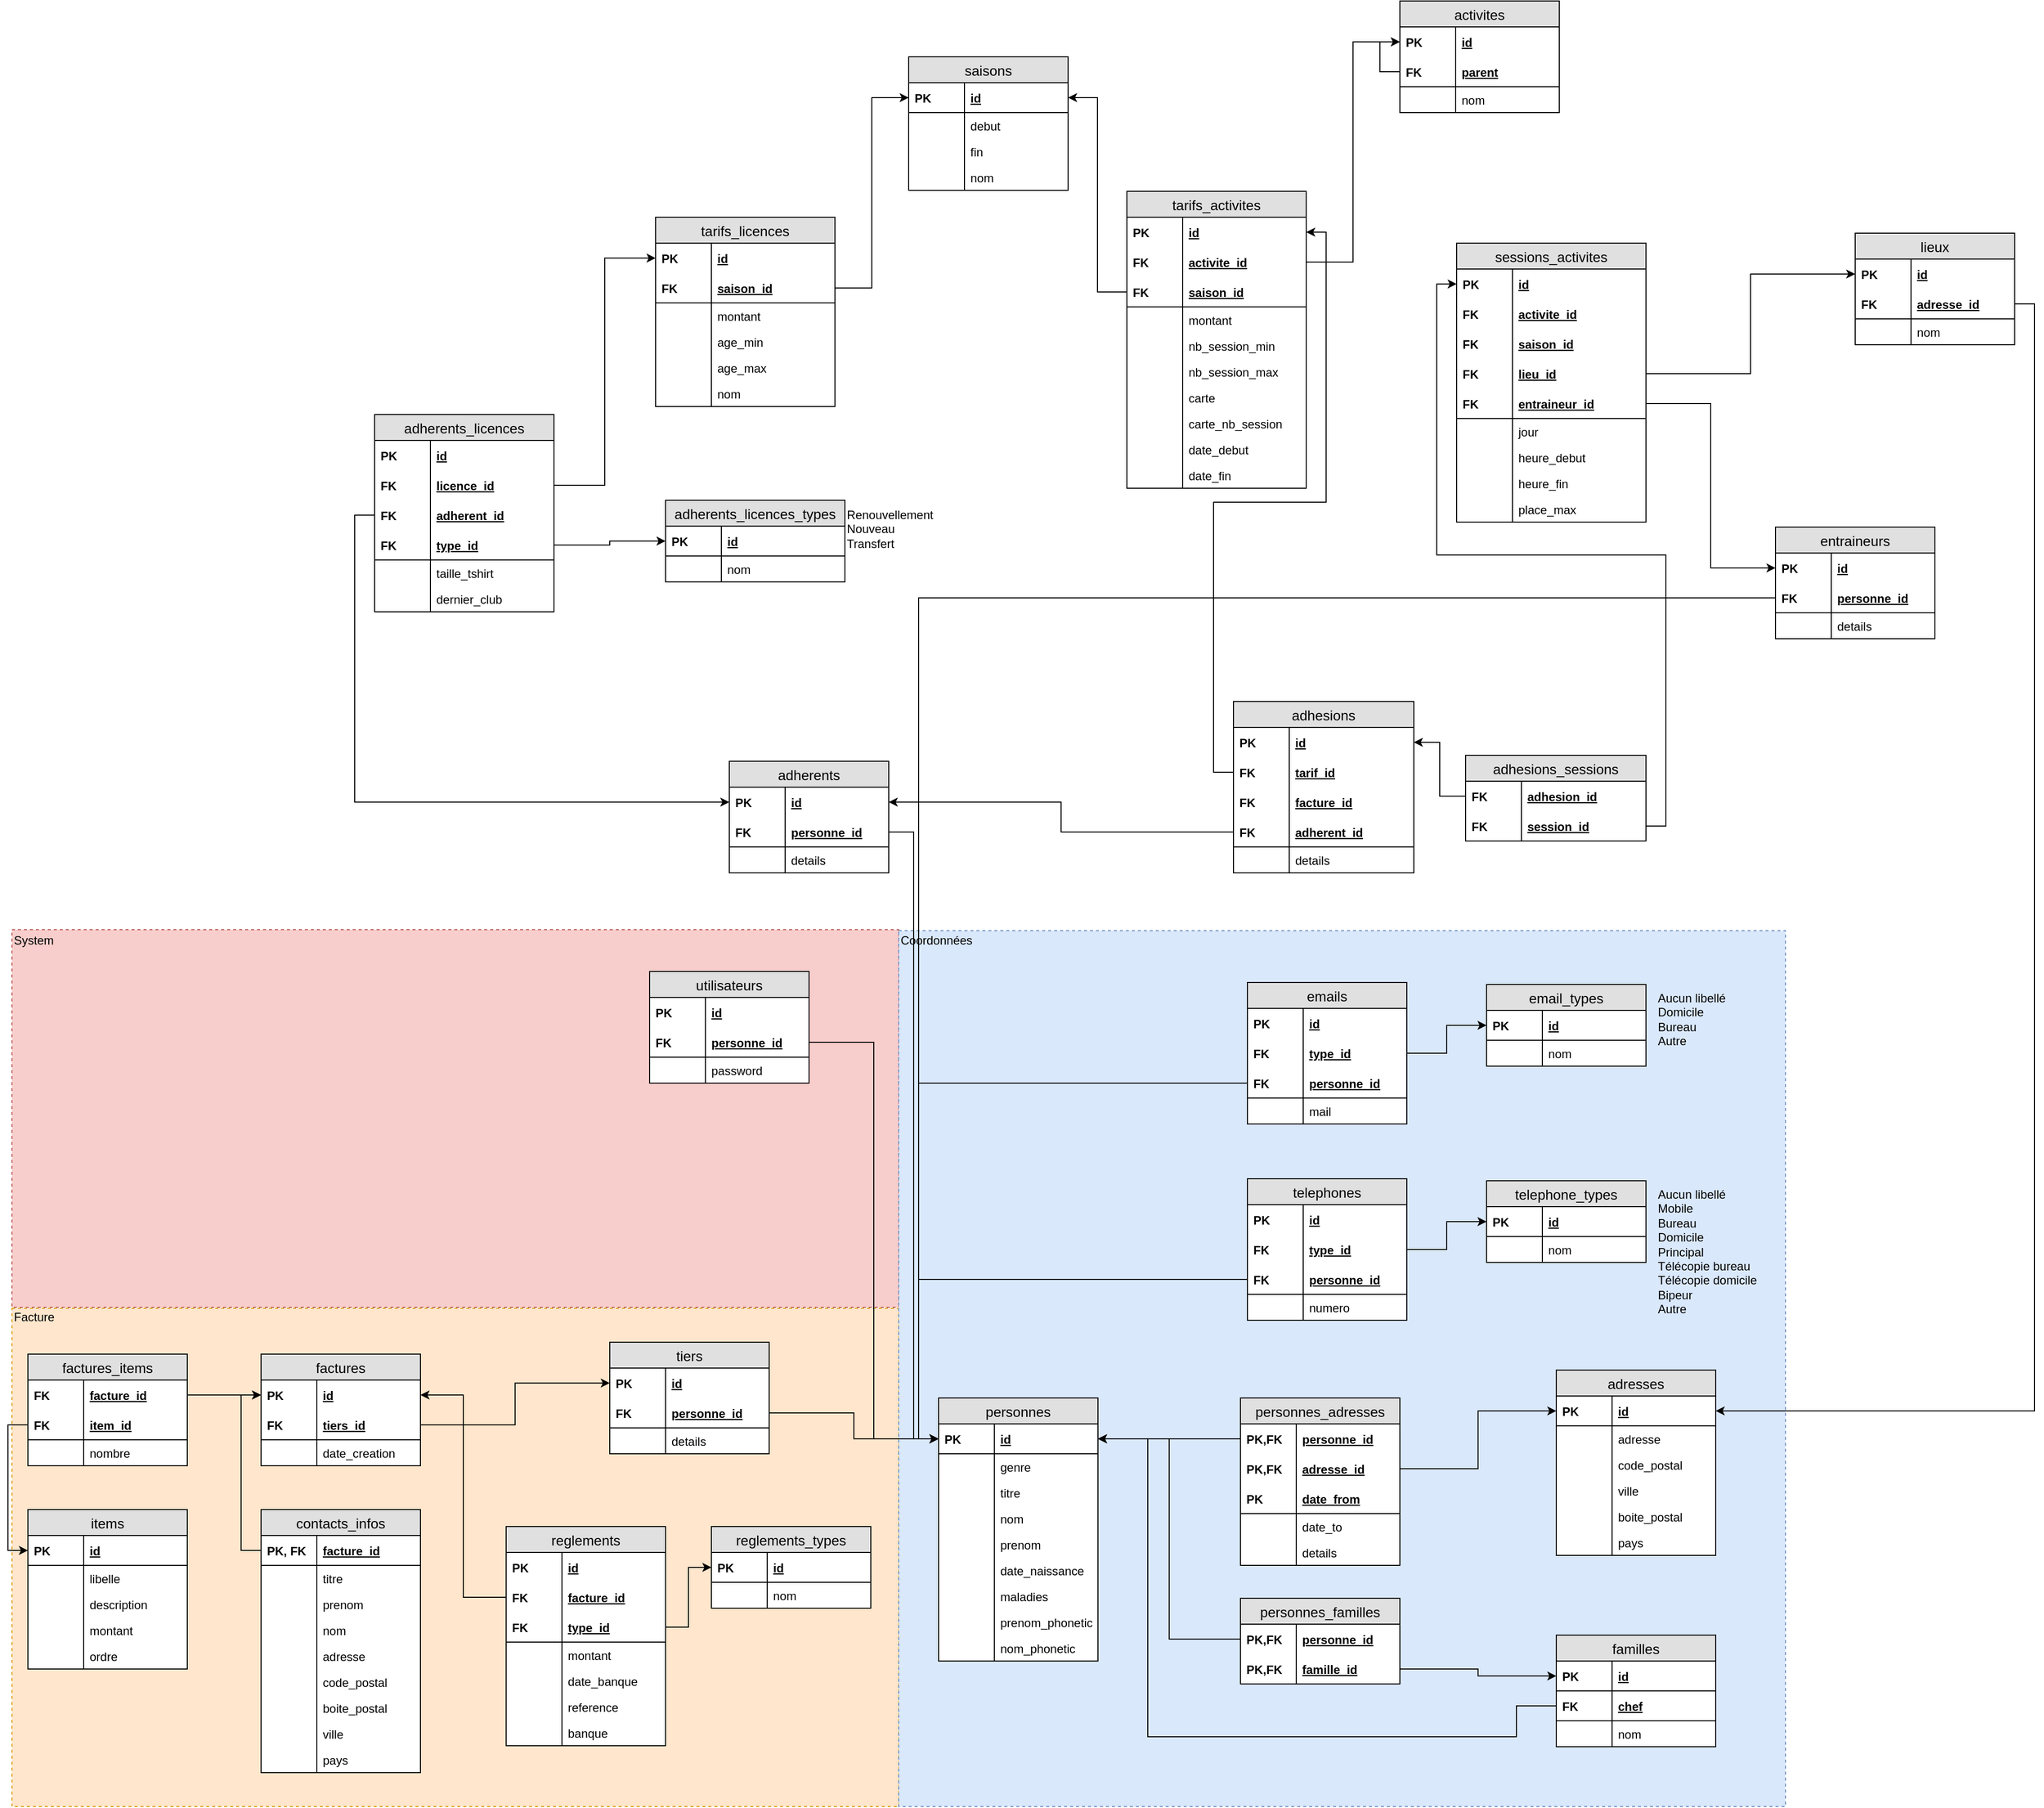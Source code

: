 <mxfile pages="1" version="11.2.8" type="github"><diagram id="SaWCT9ORMfEXji9s9vPT" name="Database"><mxGraphModel dx="2185" dy="2243" grid="1" gridSize="10" guides="1" tooltips="1" connect="1" arrows="1" fold="1" page="0" pageScale="1" pageWidth="827" pageHeight="1169" math="0" shadow="0"><root><mxCell id="0"/><mxCell id="1" parent="0"/><mxCell id="NTeTJrB46WivWu0ab5oI-91" value="" style="rounded=0;whiteSpace=wrap;html=1;align=left;fillColor=#f8cecc;strokeColor=#b85450;dashed=1;" parent="1" vertex="1"><mxGeometry x="-900" y="-430" width="890" height="379" as="geometry"/></mxCell><mxCell id="NTeTJrB46WivWu0ab5oI-90" value="" style="rounded=0;whiteSpace=wrap;html=1;align=left;fillColor=#ffe6cc;strokeColor=#d79b00;dashed=1;" parent="1" vertex="1"><mxGeometry x="-900" y="-50" width="890" height="500" as="geometry"/></mxCell><mxCell id="NTeTJrB46WivWu0ab5oI-88" value="" style="rounded=0;whiteSpace=wrap;html=1;align=left;fillColor=#dae8fc;strokeColor=#6c8ebf;dashed=1;" parent="1" vertex="1"><mxGeometry x="-10" y="-429" width="890" height="879" as="geometry"/></mxCell><mxCell id="NjsNlw-hurE6SKYQXbwV-1" value="personnes" style="swimlane;fontStyle=0;childLayout=stackLayout;horizontal=1;startSize=26;fillColor=#e0e0e0;horizontalStack=0;resizeParent=1;resizeParentMax=0;resizeLast=0;collapsible=1;marginBottom=0;swimlaneFillColor=#ffffff;align=center;fontSize=14;" parent="1" vertex="1"><mxGeometry x="30" y="40" width="160" height="264" as="geometry"><mxRectangle x="30" y="40" width="100" height="26" as="alternateBounds"/></mxGeometry></mxCell><mxCell id="NjsNlw-hurE6SKYQXbwV-4" value="id" style="shape=partialRectangle;top=0;left=0;right=0;bottom=1;align=left;verticalAlign=middle;fillColor=none;spacingLeft=60;spacingRight=4;overflow=hidden;rotatable=0;points=[[0,0.5],[1,0.5]];portConstraint=eastwest;dropTarget=0;fontStyle=5;fontSize=12;" parent="NjsNlw-hurE6SKYQXbwV-1" vertex="1"><mxGeometry y="26" width="160" height="30" as="geometry"/></mxCell><mxCell id="NjsNlw-hurE6SKYQXbwV-5" value="PK" style="shape=partialRectangle;fontStyle=1;top=0;left=0;bottom=0;fillColor=none;align=left;verticalAlign=middle;spacingLeft=4;spacingRight=4;overflow=hidden;rotatable=0;points=[];portConstraint=eastwest;part=1;fontSize=12;" parent="NjsNlw-hurE6SKYQXbwV-4" vertex="1" connectable="0"><mxGeometry width="56" height="30" as="geometry"/></mxCell><mxCell id="NjsNlw-hurE6SKYQXbwV-6" value="genre" style="shape=partialRectangle;top=0;left=0;right=0;bottom=0;align=left;verticalAlign=top;fillColor=none;spacingLeft=60;spacingRight=4;overflow=hidden;rotatable=0;points=[[0,0.5],[1,0.5]];portConstraint=eastwest;dropTarget=0;fontSize=12;" parent="NjsNlw-hurE6SKYQXbwV-1" vertex="1"><mxGeometry y="56" width="160" height="26" as="geometry"/></mxCell><mxCell id="NjsNlw-hurE6SKYQXbwV-7" value="" style="shape=partialRectangle;top=0;left=0;bottom=0;fillColor=none;align=left;verticalAlign=top;spacingLeft=4;spacingRight=4;overflow=hidden;rotatable=0;points=[];portConstraint=eastwest;part=1;fontSize=12;" parent="NjsNlw-hurE6SKYQXbwV-6" vertex="1" connectable="0"><mxGeometry width="56" height="26" as="geometry"/></mxCell><mxCell id="NjsNlw-hurE6SKYQXbwV-18" value="titre" style="shape=partialRectangle;top=0;left=0;right=0;bottom=0;align=left;verticalAlign=top;fillColor=none;spacingLeft=60;spacingRight=4;overflow=hidden;rotatable=0;points=[[0,0.5],[1,0.5]];portConstraint=eastwest;dropTarget=0;fontSize=12;" parent="NjsNlw-hurE6SKYQXbwV-1" vertex="1"><mxGeometry y="82" width="160" height="26" as="geometry"/></mxCell><mxCell id="NjsNlw-hurE6SKYQXbwV-19" value="" style="shape=partialRectangle;top=0;left=0;bottom=0;fillColor=none;align=left;verticalAlign=top;spacingLeft=4;spacingRight=4;overflow=hidden;rotatable=0;points=[];portConstraint=eastwest;part=1;fontSize=12;" parent="NjsNlw-hurE6SKYQXbwV-18" vertex="1" connectable="0"><mxGeometry width="56" height="26" as="geometry"/></mxCell><mxCell id="NjsNlw-hurE6SKYQXbwV-20" value="nom" style="shape=partialRectangle;top=0;left=0;right=0;bottom=0;align=left;verticalAlign=top;fillColor=none;spacingLeft=60;spacingRight=4;overflow=hidden;rotatable=0;points=[[0,0.5],[1,0.5]];portConstraint=eastwest;dropTarget=0;fontSize=12;" parent="NjsNlw-hurE6SKYQXbwV-1" vertex="1"><mxGeometry y="108" width="160" height="26" as="geometry"/></mxCell><mxCell id="NjsNlw-hurE6SKYQXbwV-21" value="" style="shape=partialRectangle;top=0;left=0;bottom=0;fillColor=none;align=left;verticalAlign=top;spacingLeft=4;spacingRight=4;overflow=hidden;rotatable=0;points=[];portConstraint=eastwest;part=1;fontSize=12;" parent="NjsNlw-hurE6SKYQXbwV-20" vertex="1" connectable="0"><mxGeometry width="56" height="26" as="geometry"/></mxCell><mxCell id="NjsNlw-hurE6SKYQXbwV-22" value="prenom" style="shape=partialRectangle;top=0;left=0;right=0;bottom=0;align=left;verticalAlign=top;fillColor=none;spacingLeft=60;spacingRight=4;overflow=hidden;rotatable=0;points=[[0,0.5],[1,0.5]];portConstraint=eastwest;dropTarget=0;fontSize=12;" parent="NjsNlw-hurE6SKYQXbwV-1" vertex="1"><mxGeometry y="134" width="160" height="26" as="geometry"/></mxCell><mxCell id="NjsNlw-hurE6SKYQXbwV-23" value="" style="shape=partialRectangle;top=0;left=0;bottom=0;fillColor=none;align=left;verticalAlign=top;spacingLeft=4;spacingRight=4;overflow=hidden;rotatable=0;points=[];portConstraint=eastwest;part=1;fontSize=12;" parent="NjsNlw-hurE6SKYQXbwV-22" vertex="1" connectable="0"><mxGeometry width="56" height="26" as="geometry"/></mxCell><mxCell id="NjsNlw-hurE6SKYQXbwV-26" value="date_naissance" style="shape=partialRectangle;top=0;left=0;right=0;bottom=0;align=left;verticalAlign=top;fillColor=none;spacingLeft=60;spacingRight=4;overflow=hidden;rotatable=0;points=[[0,0.5],[1,0.5]];portConstraint=eastwest;dropTarget=0;fontSize=12;" parent="NjsNlw-hurE6SKYQXbwV-1" vertex="1"><mxGeometry y="160" width="160" height="26" as="geometry"/></mxCell><mxCell id="NjsNlw-hurE6SKYQXbwV-27" value="" style="shape=partialRectangle;top=0;left=0;bottom=0;fillColor=none;align=left;verticalAlign=top;spacingLeft=4;spacingRight=4;overflow=hidden;rotatable=0;points=[];portConstraint=eastwest;part=1;fontSize=12;" parent="NjsNlw-hurE6SKYQXbwV-26" vertex="1" connectable="0"><mxGeometry width="56" height="26" as="geometry"/></mxCell><mxCell id="NjsNlw-hurE6SKYQXbwV-24" value="maladies" style="shape=partialRectangle;top=0;left=0;right=0;bottom=0;align=left;verticalAlign=top;fillColor=none;spacingLeft=60;spacingRight=4;overflow=hidden;rotatable=0;points=[[0,0.5],[1,0.5]];portConstraint=eastwest;dropTarget=0;fontSize=12;" parent="NjsNlw-hurE6SKYQXbwV-1" vertex="1"><mxGeometry y="186" width="160" height="26" as="geometry"/></mxCell><mxCell id="NjsNlw-hurE6SKYQXbwV-25" value="" style="shape=partialRectangle;top=0;left=0;bottom=0;fillColor=none;align=left;verticalAlign=top;spacingLeft=4;spacingRight=4;overflow=hidden;rotatable=0;points=[];portConstraint=eastwest;part=1;fontSize=12;" parent="NjsNlw-hurE6SKYQXbwV-24" vertex="1" connectable="0"><mxGeometry width="56" height="26" as="geometry"/></mxCell><mxCell id="NTeTJrB46WivWu0ab5oI-1" value="prenom_phonetic" style="shape=partialRectangle;top=0;left=0;right=0;bottom=0;align=left;verticalAlign=top;fillColor=none;spacingLeft=60;spacingRight=4;overflow=hidden;rotatable=0;points=[[0,0.5],[1,0.5]];portConstraint=eastwest;dropTarget=0;fontSize=12;" parent="NjsNlw-hurE6SKYQXbwV-1" vertex="1"><mxGeometry y="212" width="160" height="26" as="geometry"/></mxCell><mxCell id="NTeTJrB46WivWu0ab5oI-2" value="" style="shape=partialRectangle;top=0;left=0;bottom=0;fillColor=none;align=left;verticalAlign=top;spacingLeft=4;spacingRight=4;overflow=hidden;rotatable=0;points=[];portConstraint=eastwest;part=1;fontSize=12;" parent="NTeTJrB46WivWu0ab5oI-1" vertex="1" connectable="0"><mxGeometry width="56" height="26" as="geometry"/></mxCell><mxCell id="NTeTJrB46WivWu0ab5oI-9" value="nom_phonetic" style="shape=partialRectangle;top=0;left=0;right=0;bottom=0;align=left;verticalAlign=top;fillColor=none;spacingLeft=60;spacingRight=4;overflow=hidden;rotatable=0;points=[[0,0.5],[1,0.5]];portConstraint=eastwest;dropTarget=0;fontSize=12;" parent="NjsNlw-hurE6SKYQXbwV-1" vertex="1"><mxGeometry y="238" width="160" height="26" as="geometry"/></mxCell><mxCell id="NTeTJrB46WivWu0ab5oI-10" value="" style="shape=partialRectangle;top=0;left=0;bottom=0;fillColor=none;align=left;verticalAlign=top;spacingLeft=4;spacingRight=4;overflow=hidden;rotatable=0;points=[];portConstraint=eastwest;part=1;fontSize=12;" parent="NTeTJrB46WivWu0ab5oI-9" vertex="1" connectable="0"><mxGeometry width="56" height="26" as="geometry"/></mxCell><mxCell id="NjsNlw-hurE6SKYQXbwV-8" value="adresses" style="swimlane;fontStyle=0;childLayout=stackLayout;horizontal=1;startSize=26;fillColor=#e0e0e0;horizontalStack=0;resizeParent=1;resizeParentMax=0;resizeLast=0;collapsible=1;marginBottom=0;swimlaneFillColor=#ffffff;align=center;fontSize=14;" parent="1" vertex="1"><mxGeometry x="650" y="12" width="160" height="186" as="geometry"/></mxCell><mxCell id="NjsNlw-hurE6SKYQXbwV-9" value="id" style="shape=partialRectangle;top=0;left=0;right=0;bottom=1;align=left;verticalAlign=middle;fillColor=none;spacingLeft=60;spacingRight=4;overflow=hidden;rotatable=0;points=[[0,0.5],[1,0.5]];portConstraint=eastwest;dropTarget=0;fontStyle=5;fontSize=12;" parent="NjsNlw-hurE6SKYQXbwV-8" vertex="1"><mxGeometry y="26" width="160" height="30" as="geometry"/></mxCell><mxCell id="NjsNlw-hurE6SKYQXbwV-10" value="PK" style="shape=partialRectangle;fontStyle=1;top=0;left=0;bottom=0;fillColor=none;align=left;verticalAlign=middle;spacingLeft=4;spacingRight=4;overflow=hidden;rotatable=0;points=[];portConstraint=eastwest;part=1;fontSize=12;" parent="NjsNlw-hurE6SKYQXbwV-9" vertex="1" connectable="0"><mxGeometry width="56" height="30" as="geometry"/></mxCell><mxCell id="NjsNlw-hurE6SKYQXbwV-28" value="adresse" style="shape=partialRectangle;top=0;left=0;right=0;bottom=0;align=left;verticalAlign=top;fillColor=none;spacingLeft=60;spacingRight=4;overflow=hidden;rotatable=0;points=[[0,0.5],[1,0.5]];portConstraint=eastwest;dropTarget=0;fontSize=12;" parent="NjsNlw-hurE6SKYQXbwV-8" vertex="1"><mxGeometry y="56" width="160" height="26" as="geometry"/></mxCell><mxCell id="NjsNlw-hurE6SKYQXbwV-29" value="" style="shape=partialRectangle;top=0;left=0;bottom=0;fillColor=none;align=left;verticalAlign=top;spacingLeft=4;spacingRight=4;overflow=hidden;rotatable=0;points=[];portConstraint=eastwest;part=1;fontSize=12;" parent="NjsNlw-hurE6SKYQXbwV-28" vertex="1" connectable="0"><mxGeometry width="56" height="26" as="geometry"/></mxCell><mxCell id="NjsNlw-hurE6SKYQXbwV-34" value="code_postal" style="shape=partialRectangle;top=0;left=0;right=0;bottom=0;align=left;verticalAlign=top;fillColor=none;spacingLeft=60;spacingRight=4;overflow=hidden;rotatable=0;points=[[0,0.5],[1,0.5]];portConstraint=eastwest;dropTarget=0;fontSize=12;" parent="NjsNlw-hurE6SKYQXbwV-8" vertex="1"><mxGeometry y="82" width="160" height="26" as="geometry"/></mxCell><mxCell id="NjsNlw-hurE6SKYQXbwV-35" value="" style="shape=partialRectangle;top=0;left=0;bottom=0;fillColor=none;align=left;verticalAlign=top;spacingLeft=4;spacingRight=4;overflow=hidden;rotatable=0;points=[];portConstraint=eastwest;part=1;fontSize=12;" parent="NjsNlw-hurE6SKYQXbwV-34" vertex="1" connectable="0"><mxGeometry width="56" height="26" as="geometry"/></mxCell><mxCell id="NjsNlw-hurE6SKYQXbwV-32" value="ville" style="shape=partialRectangle;top=0;left=0;right=0;bottom=0;align=left;verticalAlign=top;fillColor=none;spacingLeft=60;spacingRight=4;overflow=hidden;rotatable=0;points=[[0,0.5],[1,0.5]];portConstraint=eastwest;dropTarget=0;fontSize=12;" parent="NjsNlw-hurE6SKYQXbwV-8" vertex="1"><mxGeometry y="108" width="160" height="26" as="geometry"/></mxCell><mxCell id="NjsNlw-hurE6SKYQXbwV-33" value="" style="shape=partialRectangle;top=0;left=0;bottom=0;fillColor=none;align=left;verticalAlign=top;spacingLeft=4;spacingRight=4;overflow=hidden;rotatable=0;points=[];portConstraint=eastwest;part=1;fontSize=12;" parent="NjsNlw-hurE6SKYQXbwV-32" vertex="1" connectable="0"><mxGeometry width="56" height="26" as="geometry"/></mxCell><mxCell id="NjsNlw-hurE6SKYQXbwV-30" value="boite_postal" style="shape=partialRectangle;top=0;left=0;right=0;bottom=0;align=left;verticalAlign=top;fillColor=none;spacingLeft=60;spacingRight=4;overflow=hidden;rotatable=0;points=[[0,0.5],[1,0.5]];portConstraint=eastwest;dropTarget=0;fontSize=12;" parent="NjsNlw-hurE6SKYQXbwV-8" vertex="1"><mxGeometry y="134" width="160" height="26" as="geometry"/></mxCell><mxCell id="NjsNlw-hurE6SKYQXbwV-31" value="" style="shape=partialRectangle;top=0;left=0;bottom=0;fillColor=none;align=left;verticalAlign=top;spacingLeft=4;spacingRight=4;overflow=hidden;rotatable=0;points=[];portConstraint=eastwest;part=1;fontSize=12;" parent="NjsNlw-hurE6SKYQXbwV-30" vertex="1" connectable="0"><mxGeometry width="56" height="26" as="geometry"/></mxCell><mxCell id="NTeTJrB46WivWu0ab5oI-11" value="pays" style="shape=partialRectangle;top=0;left=0;right=0;bottom=0;align=left;verticalAlign=top;fillColor=none;spacingLeft=60;spacingRight=4;overflow=hidden;rotatable=0;points=[[0,0.5],[1,0.5]];portConstraint=eastwest;dropTarget=0;fontSize=12;" parent="NjsNlw-hurE6SKYQXbwV-8" vertex="1"><mxGeometry y="160" width="160" height="26" as="geometry"/></mxCell><mxCell id="NTeTJrB46WivWu0ab5oI-12" value="" style="shape=partialRectangle;top=0;left=0;bottom=0;fillColor=none;align=left;verticalAlign=top;spacingLeft=4;spacingRight=4;overflow=hidden;rotatable=0;points=[];portConstraint=eastwest;part=1;fontSize=12;" parent="NTeTJrB46WivWu0ab5oI-11" vertex="1" connectable="0"><mxGeometry width="56" height="26" as="geometry"/></mxCell><mxCell id="NjsNlw-hurE6SKYQXbwV-13" value="personnes_adresses" style="swimlane;fontStyle=0;childLayout=stackLayout;horizontal=1;startSize=26;fillColor=#e0e0e0;horizontalStack=0;resizeParent=1;resizeParentMax=0;resizeLast=0;collapsible=1;marginBottom=0;swimlaneFillColor=#ffffff;align=center;fontSize=14;" parent="1" vertex="1"><mxGeometry x="333" y="40" width="160" height="168" as="geometry"/></mxCell><mxCell id="NjsNlw-hurE6SKYQXbwV-46" value="personne_id" style="shape=partialRectangle;top=0;left=0;right=0;bottom=1;align=left;verticalAlign=middle;fillColor=none;spacingLeft=60;spacingRight=4;overflow=hidden;rotatable=0;points=[[0,0.5],[1,0.5]];portConstraint=eastwest;dropTarget=0;fontStyle=5;fontSize=12;strokeColor=none;" parent="NjsNlw-hurE6SKYQXbwV-13" vertex="1"><mxGeometry y="26" width="160" height="30" as="geometry"/></mxCell><mxCell id="NjsNlw-hurE6SKYQXbwV-47" value="PK,FK" style="shape=partialRectangle;fontStyle=1;top=0;left=0;bottom=0;fillColor=none;align=left;verticalAlign=middle;spacingLeft=4;spacingRight=4;overflow=hidden;rotatable=0;points=[];portConstraint=eastwest;part=1;fontSize=12;" parent="NjsNlw-hurE6SKYQXbwV-46" vertex="1" connectable="0"><mxGeometry width="56" height="30" as="geometry"/></mxCell><mxCell id="NjsNlw-hurE6SKYQXbwV-44" value="adresse_id" style="shape=partialRectangle;top=0;left=0;right=0;bottom=1;align=left;verticalAlign=middle;fillColor=none;spacingLeft=60;spacingRight=4;overflow=hidden;rotatable=0;points=[[0,0.5],[1,0.5]];portConstraint=eastwest;dropTarget=0;fontStyle=5;fontSize=12;strokeColor=none;" parent="NjsNlw-hurE6SKYQXbwV-13" vertex="1"><mxGeometry y="56" width="160" height="30" as="geometry"/></mxCell><mxCell id="NjsNlw-hurE6SKYQXbwV-45" value="PK,FK" style="shape=partialRectangle;fontStyle=1;top=0;left=0;bottom=0;fillColor=none;align=left;verticalAlign=middle;spacingLeft=4;spacingRight=4;overflow=hidden;rotatable=0;points=[];portConstraint=eastwest;part=1;fontSize=12;" parent="NjsNlw-hurE6SKYQXbwV-44" vertex="1" connectable="0"><mxGeometry width="56" height="30" as="geometry"/></mxCell><mxCell id="NjsNlw-hurE6SKYQXbwV-14" value="date_from" style="shape=partialRectangle;top=0;left=0;right=0;bottom=1;align=left;verticalAlign=middle;fillColor=none;spacingLeft=60;spacingRight=4;overflow=hidden;rotatable=0;points=[[0,0.5],[1,0.5]];portConstraint=eastwest;dropTarget=0;fontStyle=5;fontSize=12;" parent="NjsNlw-hurE6SKYQXbwV-13" vertex="1"><mxGeometry y="86" width="160" height="30" as="geometry"/></mxCell><mxCell id="NjsNlw-hurE6SKYQXbwV-15" value="PK" style="shape=partialRectangle;fontStyle=1;top=0;left=0;bottom=0;fillColor=none;align=left;verticalAlign=middle;spacingLeft=4;spacingRight=4;overflow=hidden;rotatable=0;points=[];portConstraint=eastwest;part=1;fontSize=12;" parent="NjsNlw-hurE6SKYQXbwV-14" vertex="1" connectable="0"><mxGeometry width="56" height="30" as="geometry"/></mxCell><mxCell id="NjsNlw-hurE6SKYQXbwV-16" value="date_to" style="shape=partialRectangle;top=0;left=0;right=0;bottom=0;align=left;verticalAlign=top;fillColor=none;spacingLeft=60;spacingRight=4;overflow=hidden;rotatable=0;points=[[0,0.5],[1,0.5]];portConstraint=eastwest;dropTarget=0;fontSize=12;" parent="NjsNlw-hurE6SKYQXbwV-13" vertex="1"><mxGeometry y="116" width="160" height="26" as="geometry"/></mxCell><mxCell id="NjsNlw-hurE6SKYQXbwV-17" value="" style="shape=partialRectangle;top=0;left=0;bottom=0;fillColor=none;align=left;verticalAlign=top;spacingLeft=4;spacingRight=4;overflow=hidden;rotatable=0;points=[];portConstraint=eastwest;part=1;fontSize=12;" parent="NjsNlw-hurE6SKYQXbwV-16" vertex="1" connectable="0"><mxGeometry width="56" height="26" as="geometry"/></mxCell><mxCell id="NjsNlw-hurE6SKYQXbwV-36" value="details" style="shape=partialRectangle;top=0;left=0;right=0;bottom=0;align=left;verticalAlign=top;fillColor=none;spacingLeft=60;spacingRight=4;overflow=hidden;rotatable=0;points=[[0,0.5],[1,0.5]];portConstraint=eastwest;dropTarget=0;fontSize=12;" parent="NjsNlw-hurE6SKYQXbwV-13" vertex="1"><mxGeometry y="142" width="160" height="26" as="geometry"/></mxCell><mxCell id="NjsNlw-hurE6SKYQXbwV-37" value="" style="shape=partialRectangle;top=0;left=0;bottom=0;fillColor=none;align=left;verticalAlign=top;spacingLeft=4;spacingRight=4;overflow=hidden;rotatable=0;points=[];portConstraint=eastwest;part=1;fontSize=12;" parent="NjsNlw-hurE6SKYQXbwV-36" vertex="1" connectable="0"><mxGeometry width="56" height="26" as="geometry"/></mxCell><mxCell id="zukB0DvXN_eEar7ZmvWP-1" style="edgeStyle=orthogonalEdgeStyle;rounded=0;orthogonalLoop=1;jettySize=auto;html=1;exitX=1;exitY=0.5;exitDx=0;exitDy=0;entryX=0;entryY=0.5;entryDx=0;entryDy=0;startArrow=classic;startFill=1;endArrow=none;endFill=0;" parent="1" source="NjsNlw-hurE6SKYQXbwV-4" target="NjsNlw-hurE6SKYQXbwV-46" edge="1"><mxGeometry relative="1" as="geometry"/></mxCell><mxCell id="zukB0DvXN_eEar7ZmvWP-2" style="edgeStyle=orthogonalEdgeStyle;rounded=0;orthogonalLoop=1;jettySize=auto;html=1;exitX=0;exitY=0.5;exitDx=0;exitDy=0;entryX=1;entryY=0.5;entryDx=0;entryDy=0;startArrow=classic;startFill=1;endArrow=none;endFill=0;" parent="1" source="NjsNlw-hurE6SKYQXbwV-9" target="NjsNlw-hurE6SKYQXbwV-44" edge="1"><mxGeometry relative="1" as="geometry"/></mxCell><mxCell id="zukB0DvXN_eEar7ZmvWP-3" value="familles" style="swimlane;fontStyle=0;childLayout=stackLayout;horizontal=1;startSize=26;fillColor=#e0e0e0;horizontalStack=0;resizeParent=1;resizeParentMax=0;resizeLast=0;collapsible=1;marginBottom=0;swimlaneFillColor=#ffffff;align=center;fontSize=14;" parent="1" vertex="1"><mxGeometry x="650" y="278" width="160" height="112" as="geometry"/></mxCell><mxCell id="zukB0DvXN_eEar7ZmvWP-4" value="id" style="shape=partialRectangle;top=0;left=0;right=0;bottom=1;align=left;verticalAlign=middle;fillColor=none;spacingLeft=60;spacingRight=4;overflow=hidden;rotatable=0;points=[[0,0.5],[1,0.5]];portConstraint=eastwest;dropTarget=0;fontStyle=5;fontSize=12;" parent="zukB0DvXN_eEar7ZmvWP-3" vertex="1"><mxGeometry y="26" width="160" height="30" as="geometry"/></mxCell><mxCell id="zukB0DvXN_eEar7ZmvWP-5" value="PK" style="shape=partialRectangle;fontStyle=1;top=0;left=0;bottom=0;fillColor=none;align=left;verticalAlign=middle;spacingLeft=4;spacingRight=4;overflow=hidden;rotatable=0;points=[];portConstraint=eastwest;part=1;fontSize=12;" parent="zukB0DvXN_eEar7ZmvWP-4" vertex="1" connectable="0"><mxGeometry width="56" height="30" as="geometry"/></mxCell><mxCell id="zukB0DvXN_eEar7ZmvWP-31" value="chef" style="shape=partialRectangle;top=0;left=0;right=0;bottom=1;align=left;verticalAlign=middle;fillColor=none;spacingLeft=60;spacingRight=4;overflow=hidden;rotatable=0;points=[[0,0.5],[1,0.5]];portConstraint=eastwest;dropTarget=0;fontStyle=5;fontSize=12;" parent="zukB0DvXN_eEar7ZmvWP-3" vertex="1"><mxGeometry y="56" width="160" height="30" as="geometry"/></mxCell><mxCell id="zukB0DvXN_eEar7ZmvWP-32" value="FK" style="shape=partialRectangle;fontStyle=1;top=0;left=0;bottom=0;fillColor=none;align=left;verticalAlign=middle;spacingLeft=4;spacingRight=4;overflow=hidden;rotatable=0;points=[];portConstraint=eastwest;part=1;fontSize=12;" parent="zukB0DvXN_eEar7ZmvWP-31" vertex="1" connectable="0"><mxGeometry width="56" height="30" as="geometry"/></mxCell><mxCell id="zukB0DvXN_eEar7ZmvWP-6" value="nom" style="shape=partialRectangle;top=0;left=0;right=0;bottom=0;align=left;verticalAlign=top;fillColor=none;spacingLeft=60;spacingRight=4;overflow=hidden;rotatable=0;points=[[0,0.5],[1,0.5]];portConstraint=eastwest;dropTarget=0;fontSize=12;" parent="zukB0DvXN_eEar7ZmvWP-3" vertex="1"><mxGeometry y="86" width="160" height="26" as="geometry"/></mxCell><mxCell id="zukB0DvXN_eEar7ZmvWP-7" value="" style="shape=partialRectangle;top=0;left=0;bottom=0;fillColor=none;align=left;verticalAlign=top;spacingLeft=4;spacingRight=4;overflow=hidden;rotatable=0;points=[];portConstraint=eastwest;part=1;fontSize=12;" parent="zukB0DvXN_eEar7ZmvWP-6" vertex="1" connectable="0"><mxGeometry width="56" height="26" as="geometry"/></mxCell><mxCell id="zukB0DvXN_eEar7ZmvWP-18" value="personnes_familles" style="swimlane;fontStyle=0;childLayout=stackLayout;horizontal=1;startSize=26;fillColor=#e0e0e0;horizontalStack=0;resizeParent=1;resizeParentMax=0;resizeLast=0;collapsible=1;marginBottom=0;swimlaneFillColor=#ffffff;align=center;fontSize=14;" parent="1" vertex="1"><mxGeometry x="333" y="241" width="160" height="86" as="geometry"/></mxCell><mxCell id="zukB0DvXN_eEar7ZmvWP-19" value="personne_id" style="shape=partialRectangle;top=0;left=0;right=0;bottom=1;align=left;verticalAlign=middle;fillColor=none;spacingLeft=60;spacingRight=4;overflow=hidden;rotatable=0;points=[[0,0.5],[1,0.5]];portConstraint=eastwest;dropTarget=0;fontStyle=5;fontSize=12;strokeColor=none;" parent="zukB0DvXN_eEar7ZmvWP-18" vertex="1"><mxGeometry y="26" width="160" height="30" as="geometry"/></mxCell><mxCell id="zukB0DvXN_eEar7ZmvWP-20" value="PK,FK" style="shape=partialRectangle;fontStyle=1;top=0;left=0;bottom=0;fillColor=none;align=left;verticalAlign=middle;spacingLeft=4;spacingRight=4;overflow=hidden;rotatable=0;points=[];portConstraint=eastwest;part=1;fontSize=12;" parent="zukB0DvXN_eEar7ZmvWP-19" vertex="1" connectable="0"><mxGeometry width="56" height="30" as="geometry"/></mxCell><mxCell id="zukB0DvXN_eEar7ZmvWP-21" value="famille_id" style="shape=partialRectangle;top=0;left=0;right=0;bottom=1;align=left;verticalAlign=middle;fillColor=none;spacingLeft=60;spacingRight=4;overflow=hidden;rotatable=0;points=[[0,0.5],[1,0.5]];portConstraint=eastwest;dropTarget=0;fontStyle=5;fontSize=12;strokeColor=#000000;" parent="zukB0DvXN_eEar7ZmvWP-18" vertex="1"><mxGeometry y="56" width="160" height="30" as="geometry"/></mxCell><mxCell id="zukB0DvXN_eEar7ZmvWP-22" value="PK,FK" style="shape=partialRectangle;fontStyle=1;top=0;left=0;bottom=0;fillColor=none;align=left;verticalAlign=middle;spacingLeft=4;spacingRight=4;overflow=hidden;rotatable=0;points=[];portConstraint=eastwest;part=1;fontSize=12;" parent="zukB0DvXN_eEar7ZmvWP-21" vertex="1" connectable="0"><mxGeometry width="56" height="30" as="geometry"/></mxCell><mxCell id="zukB0DvXN_eEar7ZmvWP-29" style="edgeStyle=orthogonalEdgeStyle;rounded=0;orthogonalLoop=1;jettySize=auto;html=1;exitX=1;exitY=0.5;exitDx=0;exitDy=0;entryX=0;entryY=0.5;entryDx=0;entryDy=0;startArrow=classic;startFill=1;endArrow=none;endFill=0;" parent="1" source="NjsNlw-hurE6SKYQXbwV-4" target="zukB0DvXN_eEar7ZmvWP-19" edge="1"><mxGeometry relative="1" as="geometry"/></mxCell><mxCell id="zukB0DvXN_eEar7ZmvWP-30" style="edgeStyle=orthogonalEdgeStyle;rounded=0;orthogonalLoop=1;jettySize=auto;html=1;exitX=0;exitY=0.5;exitDx=0;exitDy=0;entryX=1;entryY=0.5;entryDx=0;entryDy=0;startArrow=classic;startFill=1;endArrow=none;endFill=0;" parent="1" source="zukB0DvXN_eEar7ZmvWP-4" target="zukB0DvXN_eEar7ZmvWP-21" edge="1"><mxGeometry relative="1" as="geometry"/></mxCell><mxCell id="zukB0DvXN_eEar7ZmvWP-33" style="edgeStyle=orthogonalEdgeStyle;rounded=0;orthogonalLoop=1;jettySize=auto;html=1;exitX=1;exitY=0.5;exitDx=0;exitDy=0;entryX=0;entryY=0.5;entryDx=0;entryDy=0;startArrow=classic;startFill=1;endArrow=none;endFill=0;" parent="1" source="NjsNlw-hurE6SKYQXbwV-4" target="zukB0DvXN_eEar7ZmvWP-31" edge="1"><mxGeometry relative="1" as="geometry"><Array as="points"><mxPoint x="240" y="81"/><mxPoint x="240" y="380"/><mxPoint x="610" y="380"/><mxPoint x="610" y="349"/></Array></mxGeometry></mxCell><mxCell id="zukB0DvXN_eEar7ZmvWP-34" value="adherents" style="swimlane;fontStyle=0;childLayout=stackLayout;horizontal=1;startSize=26;fillColor=#e0e0e0;horizontalStack=0;resizeParent=1;resizeParentMax=0;resizeLast=0;collapsible=1;marginBottom=0;swimlaneFillColor=#ffffff;align=center;fontSize=14;" parent="1" vertex="1"><mxGeometry x="-180" y="-599" width="160" height="112" as="geometry"/></mxCell><mxCell id="zukB0DvXN_eEar7ZmvWP-49" value="id" style="shape=partialRectangle;top=0;left=0;right=0;bottom=1;align=left;verticalAlign=middle;fillColor=none;spacingLeft=60;spacingRight=4;overflow=hidden;rotatable=0;points=[[0,0.5],[1,0.5]];portConstraint=eastwest;dropTarget=0;fontStyle=5;fontSize=12;strokeColor=none;" parent="zukB0DvXN_eEar7ZmvWP-34" vertex="1"><mxGeometry y="26" width="160" height="30" as="geometry"/></mxCell><mxCell id="zukB0DvXN_eEar7ZmvWP-50" value="PK" style="shape=partialRectangle;fontStyle=1;top=0;left=0;bottom=0;fillColor=none;align=left;verticalAlign=middle;spacingLeft=4;spacingRight=4;overflow=hidden;rotatable=0;points=[];portConstraint=eastwest;part=1;fontSize=12;" parent="zukB0DvXN_eEar7ZmvWP-49" vertex="1" connectable="0"><mxGeometry width="56" height="30" as="geometry"/></mxCell><mxCell id="zukB0DvXN_eEar7ZmvWP-35" value="personne_id" style="shape=partialRectangle;top=0;left=0;right=0;bottom=1;align=left;verticalAlign=middle;fillColor=none;spacingLeft=60;spacingRight=4;overflow=hidden;rotatable=0;points=[[0,0.5],[1,0.5]];portConstraint=eastwest;dropTarget=0;fontStyle=5;fontSize=12;" parent="zukB0DvXN_eEar7ZmvWP-34" vertex="1"><mxGeometry y="56" width="160" height="30" as="geometry"/></mxCell><mxCell id="zukB0DvXN_eEar7ZmvWP-36" value="FK" style="shape=partialRectangle;fontStyle=1;top=0;left=0;bottom=0;fillColor=none;align=left;verticalAlign=middle;spacingLeft=4;spacingRight=4;overflow=hidden;rotatable=0;points=[];portConstraint=eastwest;part=1;fontSize=12;" parent="zukB0DvXN_eEar7ZmvWP-35" vertex="1" connectable="0"><mxGeometry width="56" height="30" as="geometry"/></mxCell><mxCell id="zukB0DvXN_eEar7ZmvWP-47" value="details" style="shape=partialRectangle;top=0;left=0;right=0;bottom=0;align=left;verticalAlign=top;fillColor=none;spacingLeft=60;spacingRight=4;overflow=hidden;rotatable=0;points=[[0,0.5],[1,0.5]];portConstraint=eastwest;dropTarget=0;fontSize=12;" parent="zukB0DvXN_eEar7ZmvWP-34" vertex="1"><mxGeometry y="86" width="160" height="26" as="geometry"/></mxCell><mxCell id="zukB0DvXN_eEar7ZmvWP-48" value="" style="shape=partialRectangle;top=0;left=0;bottom=0;fillColor=none;align=left;verticalAlign=top;spacingLeft=4;spacingRight=4;overflow=hidden;rotatable=0;points=[];portConstraint=eastwest;part=1;fontSize=12;" parent="zukB0DvXN_eEar7ZmvWP-47" vertex="1" connectable="0"><mxGeometry width="56" height="26" as="geometry"/></mxCell><mxCell id="zukB0DvXN_eEar7ZmvWP-51" style="edgeStyle=orthogonalEdgeStyle;rounded=0;orthogonalLoop=1;jettySize=auto;html=1;exitX=0;exitY=0.5;exitDx=0;exitDy=0;entryX=1;entryY=0.5;entryDx=0;entryDy=0;startArrow=classic;startFill=1;endArrow=none;endFill=0;" parent="1" source="NjsNlw-hurE6SKYQXbwV-4" target="zukB0DvXN_eEar7ZmvWP-35" edge="1"><mxGeometry relative="1" as="geometry"/></mxCell><mxCell id="NTeTJrB46WivWu0ab5oI-13" value="telephones" style="swimlane;fontStyle=0;childLayout=stackLayout;horizontal=1;startSize=26;fillColor=#e0e0e0;horizontalStack=0;resizeParent=1;resizeParentMax=0;resizeLast=0;collapsible=1;marginBottom=0;swimlaneFillColor=#ffffff;align=center;fontSize=14;" parent="1" vertex="1"><mxGeometry x="340" y="-180" width="160" height="142" as="geometry"/></mxCell><mxCell id="NTeTJrB46WivWu0ab5oI-39" value="id" style="shape=partialRectangle;top=0;left=0;right=0;bottom=1;align=left;verticalAlign=middle;fillColor=none;spacingLeft=60;spacingRight=4;overflow=hidden;rotatable=0;points=[[0,0.5],[1,0.5]];portConstraint=eastwest;dropTarget=0;fontStyle=5;fontSize=12;strokeColor=none;" parent="NTeTJrB46WivWu0ab5oI-13" vertex="1"><mxGeometry y="26" width="160" height="30" as="geometry"/></mxCell><mxCell id="NTeTJrB46WivWu0ab5oI-40" value="PK" style="shape=partialRectangle;fontStyle=1;top=0;left=0;bottom=0;fillColor=none;align=left;verticalAlign=middle;spacingLeft=4;spacingRight=4;overflow=hidden;rotatable=0;points=[];portConstraint=eastwest;part=1;fontSize=12;" parent="NTeTJrB46WivWu0ab5oI-39" vertex="1" connectable="0"><mxGeometry width="56" height="30" as="geometry"/></mxCell><mxCell id="NTeTJrB46WivWu0ab5oI-14" value="type_id" style="shape=partialRectangle;top=0;left=0;right=0;bottom=1;align=left;verticalAlign=middle;fillColor=none;spacingLeft=60;spacingRight=4;overflow=hidden;rotatable=0;points=[[0,0.5],[1,0.5]];portConstraint=eastwest;dropTarget=0;fontStyle=5;fontSize=12;strokeColor=none;" parent="NTeTJrB46WivWu0ab5oI-13" vertex="1"><mxGeometry y="56" width="160" height="30" as="geometry"/></mxCell><mxCell id="NTeTJrB46WivWu0ab5oI-15" value="FK" style="shape=partialRectangle;fontStyle=1;top=0;left=0;bottom=0;fillColor=none;align=left;verticalAlign=middle;spacingLeft=4;spacingRight=4;overflow=hidden;rotatable=0;points=[];portConstraint=eastwest;part=1;fontSize=12;" parent="NTeTJrB46WivWu0ab5oI-14" vertex="1" connectable="0"><mxGeometry width="56" height="30" as="geometry"/></mxCell><mxCell id="NTeTJrB46WivWu0ab5oI-42" value="personne_id" style="shape=partialRectangle;top=0;left=0;right=0;bottom=1;align=left;verticalAlign=middle;fillColor=none;spacingLeft=60;spacingRight=4;overflow=hidden;rotatable=0;points=[[0,0.5],[1,0.5]];portConstraint=eastwest;dropTarget=0;fontStyle=5;fontSize=12;" parent="NTeTJrB46WivWu0ab5oI-13" vertex="1"><mxGeometry y="86" width="160" height="30" as="geometry"/></mxCell><mxCell id="NTeTJrB46WivWu0ab5oI-43" value="FK" style="shape=partialRectangle;fontStyle=1;top=0;left=0;bottom=0;fillColor=none;align=left;verticalAlign=middle;spacingLeft=4;spacingRight=4;overflow=hidden;rotatable=0;points=[];portConstraint=eastwest;part=1;fontSize=12;" parent="NTeTJrB46WivWu0ab5oI-42" vertex="1" connectable="0"><mxGeometry width="56" height="30" as="geometry"/></mxCell><mxCell id="NTeTJrB46WivWu0ab5oI-16" value="numero" style="shape=partialRectangle;top=0;left=0;right=0;bottom=0;align=left;verticalAlign=top;fillColor=none;spacingLeft=60;spacingRight=4;overflow=hidden;rotatable=0;points=[[0,0.5],[1,0.5]];portConstraint=eastwest;dropTarget=0;fontSize=12;" parent="NTeTJrB46WivWu0ab5oI-13" vertex="1"><mxGeometry y="116" width="160" height="26" as="geometry"/></mxCell><mxCell id="NTeTJrB46WivWu0ab5oI-17" value="" style="shape=partialRectangle;top=0;left=0;bottom=0;fillColor=none;align=left;verticalAlign=top;spacingLeft=4;spacingRight=4;overflow=hidden;rotatable=0;points=[];portConstraint=eastwest;part=1;fontSize=12;" parent="NTeTJrB46WivWu0ab5oI-16" vertex="1" connectable="0"><mxGeometry width="56" height="26" as="geometry"/></mxCell><mxCell id="NTeTJrB46WivWu0ab5oI-26" value="telephone_types" style="swimlane;fontStyle=0;childLayout=stackLayout;horizontal=1;startSize=26;fillColor=#e0e0e0;horizontalStack=0;resizeParent=1;resizeParentMax=0;resizeLast=0;collapsible=1;marginBottom=0;swimlaneFillColor=#ffffff;align=center;fontSize=14;" parent="1" vertex="1"><mxGeometry x="580" y="-178" width="160" height="82" as="geometry"/></mxCell><mxCell id="NTeTJrB46WivWu0ab5oI-27" value="id" style="shape=partialRectangle;top=0;left=0;right=0;bottom=1;align=left;verticalAlign=middle;fillColor=none;spacingLeft=60;spacingRight=4;overflow=hidden;rotatable=0;points=[[0,0.5],[1,0.5]];portConstraint=eastwest;dropTarget=0;fontStyle=5;fontSize=12;" parent="NTeTJrB46WivWu0ab5oI-26" vertex="1"><mxGeometry y="26" width="160" height="30" as="geometry"/></mxCell><mxCell id="NTeTJrB46WivWu0ab5oI-28" value="PK" style="shape=partialRectangle;fontStyle=1;top=0;left=0;bottom=0;fillColor=none;align=left;verticalAlign=middle;spacingLeft=4;spacingRight=4;overflow=hidden;rotatable=0;points=[];portConstraint=eastwest;part=1;fontSize=12;" parent="NTeTJrB46WivWu0ab5oI-27" vertex="1" connectable="0"><mxGeometry width="56" height="30" as="geometry"/></mxCell><mxCell id="NTeTJrB46WivWu0ab5oI-29" value="nom" style="shape=partialRectangle;top=0;left=0;right=0;bottom=0;align=left;verticalAlign=top;fillColor=none;spacingLeft=60;spacingRight=4;overflow=hidden;rotatable=0;points=[[0,0.5],[1,0.5]];portConstraint=eastwest;dropTarget=0;fontSize=12;" parent="NTeTJrB46WivWu0ab5oI-26" vertex="1"><mxGeometry y="56" width="160" height="26" as="geometry"/></mxCell><mxCell id="NTeTJrB46WivWu0ab5oI-30" value="" style="shape=partialRectangle;top=0;left=0;bottom=0;fillColor=none;align=left;verticalAlign=top;spacingLeft=4;spacingRight=4;overflow=hidden;rotatable=0;points=[];portConstraint=eastwest;part=1;fontSize=12;" parent="NTeTJrB46WivWu0ab5oI-29" vertex="1" connectable="0"><mxGeometry width="56" height="26" as="geometry"/></mxCell><mxCell id="NTeTJrB46WivWu0ab5oI-41" style="edgeStyle=orthogonalEdgeStyle;rounded=0;orthogonalLoop=1;jettySize=auto;html=1;exitX=1;exitY=0.5;exitDx=0;exitDy=0;entryX=0;entryY=0.5;entryDx=0;entryDy=0;" parent="1" source="NTeTJrB46WivWu0ab5oI-14" target="NTeTJrB46WivWu0ab5oI-27" edge="1"><mxGeometry relative="1" as="geometry"/></mxCell><mxCell id="NTeTJrB46WivWu0ab5oI-44" style="edgeStyle=orthogonalEdgeStyle;rounded=0;orthogonalLoop=1;jettySize=auto;html=1;exitX=0;exitY=0.5;exitDx=0;exitDy=0;entryX=0;entryY=0.5;entryDx=0;entryDy=0;" parent="1" source="NTeTJrB46WivWu0ab5oI-42" target="NjsNlw-hurE6SKYQXbwV-4" edge="1"><mxGeometry relative="1" as="geometry"/></mxCell><mxCell id="NTeTJrB46WivWu0ab5oI-46" value="Aucun libellé&lt;br&gt;Mobile&lt;br&gt;Bureau&lt;br&gt;Domicile&lt;br&gt;Principal&lt;br&gt;Télécopie bureau&lt;br&gt;Télécopie domicile&lt;br&gt;Bipeur&lt;br&gt;Autre" style="text;html=1;strokeColor=none;fillColor=none;align=left;verticalAlign=top;whiteSpace=wrap;rounded=0;" parent="1" vertex="1"><mxGeometry x="750" y="-178" width="160" height="141" as="geometry"/></mxCell><mxCell id="NTeTJrB46WivWu0ab5oI-47" value="emails" style="swimlane;fontStyle=0;childLayout=stackLayout;horizontal=1;startSize=26;fillColor=#e0e0e0;horizontalStack=0;resizeParent=1;resizeParentMax=0;resizeLast=0;collapsible=1;marginBottom=0;swimlaneFillColor=#ffffff;align=center;fontSize=14;" parent="1" vertex="1"><mxGeometry x="340" y="-377" width="160" height="142" as="geometry"/></mxCell><mxCell id="NTeTJrB46WivWu0ab5oI-48" value="id" style="shape=partialRectangle;top=0;left=0;right=0;bottom=1;align=left;verticalAlign=middle;fillColor=none;spacingLeft=60;spacingRight=4;overflow=hidden;rotatable=0;points=[[0,0.5],[1,0.5]];portConstraint=eastwest;dropTarget=0;fontStyle=5;fontSize=12;strokeColor=none;" parent="NTeTJrB46WivWu0ab5oI-47" vertex="1"><mxGeometry y="26" width="160" height="30" as="geometry"/></mxCell><mxCell id="NTeTJrB46WivWu0ab5oI-49" value="PK" style="shape=partialRectangle;fontStyle=1;top=0;left=0;bottom=0;fillColor=none;align=left;verticalAlign=middle;spacingLeft=4;spacingRight=4;overflow=hidden;rotatable=0;points=[];portConstraint=eastwest;part=1;fontSize=12;" parent="NTeTJrB46WivWu0ab5oI-48" vertex="1" connectable="0"><mxGeometry width="56" height="30" as="geometry"/></mxCell><mxCell id="NTeTJrB46WivWu0ab5oI-50" value="type_id" style="shape=partialRectangle;top=0;left=0;right=0;bottom=1;align=left;verticalAlign=middle;fillColor=none;spacingLeft=60;spacingRight=4;overflow=hidden;rotatable=0;points=[[0,0.5],[1,0.5]];portConstraint=eastwest;dropTarget=0;fontStyle=5;fontSize=12;strokeColor=none;" parent="NTeTJrB46WivWu0ab5oI-47" vertex="1"><mxGeometry y="56" width="160" height="30" as="geometry"/></mxCell><mxCell id="NTeTJrB46WivWu0ab5oI-51" value="FK" style="shape=partialRectangle;fontStyle=1;top=0;left=0;bottom=0;fillColor=none;align=left;verticalAlign=middle;spacingLeft=4;spacingRight=4;overflow=hidden;rotatable=0;points=[];portConstraint=eastwest;part=1;fontSize=12;" parent="NTeTJrB46WivWu0ab5oI-50" vertex="1" connectable="0"><mxGeometry width="56" height="30" as="geometry"/></mxCell><mxCell id="NTeTJrB46WivWu0ab5oI-52" value="personne_id" style="shape=partialRectangle;top=0;left=0;right=0;bottom=1;align=left;verticalAlign=middle;fillColor=none;spacingLeft=60;spacingRight=4;overflow=hidden;rotatable=0;points=[[0,0.5],[1,0.5]];portConstraint=eastwest;dropTarget=0;fontStyle=5;fontSize=12;" parent="NTeTJrB46WivWu0ab5oI-47" vertex="1"><mxGeometry y="86" width="160" height="30" as="geometry"/></mxCell><mxCell id="NTeTJrB46WivWu0ab5oI-53" value="FK" style="shape=partialRectangle;fontStyle=1;top=0;left=0;bottom=0;fillColor=none;align=left;verticalAlign=middle;spacingLeft=4;spacingRight=4;overflow=hidden;rotatable=0;points=[];portConstraint=eastwest;part=1;fontSize=12;" parent="NTeTJrB46WivWu0ab5oI-52" vertex="1" connectable="0"><mxGeometry width="56" height="30" as="geometry"/></mxCell><mxCell id="NTeTJrB46WivWu0ab5oI-54" value="mail" style="shape=partialRectangle;top=0;left=0;right=0;bottom=0;align=left;verticalAlign=top;fillColor=none;spacingLeft=60;spacingRight=4;overflow=hidden;rotatable=0;points=[[0,0.5],[1,0.5]];portConstraint=eastwest;dropTarget=0;fontSize=12;" parent="NTeTJrB46WivWu0ab5oI-47" vertex="1"><mxGeometry y="116" width="160" height="26" as="geometry"/></mxCell><mxCell id="NTeTJrB46WivWu0ab5oI-55" value="" style="shape=partialRectangle;top=0;left=0;bottom=0;fillColor=none;align=left;verticalAlign=top;spacingLeft=4;spacingRight=4;overflow=hidden;rotatable=0;points=[];portConstraint=eastwest;part=1;fontSize=12;" parent="NTeTJrB46WivWu0ab5oI-54" vertex="1" connectable="0"><mxGeometry width="56" height="26" as="geometry"/></mxCell><mxCell id="NTeTJrB46WivWu0ab5oI-56" value="email_types" style="swimlane;fontStyle=0;childLayout=stackLayout;horizontal=1;startSize=26;fillColor=#e0e0e0;horizontalStack=0;resizeParent=1;resizeParentMax=0;resizeLast=0;collapsible=1;marginBottom=0;swimlaneFillColor=#ffffff;align=center;fontSize=14;" parent="1" vertex="1"><mxGeometry x="580" y="-375" width="160" height="82" as="geometry"/></mxCell><mxCell id="NTeTJrB46WivWu0ab5oI-57" value="id" style="shape=partialRectangle;top=0;left=0;right=0;bottom=1;align=left;verticalAlign=middle;fillColor=none;spacingLeft=60;spacingRight=4;overflow=hidden;rotatable=0;points=[[0,0.5],[1,0.5]];portConstraint=eastwest;dropTarget=0;fontStyle=5;fontSize=12;" parent="NTeTJrB46WivWu0ab5oI-56" vertex="1"><mxGeometry y="26" width="160" height="30" as="geometry"/></mxCell><mxCell id="NTeTJrB46WivWu0ab5oI-58" value="PK" style="shape=partialRectangle;fontStyle=1;top=0;left=0;bottom=0;fillColor=none;align=left;verticalAlign=middle;spacingLeft=4;spacingRight=4;overflow=hidden;rotatable=0;points=[];portConstraint=eastwest;part=1;fontSize=12;" parent="NTeTJrB46WivWu0ab5oI-57" vertex="1" connectable="0"><mxGeometry width="56" height="30" as="geometry"/></mxCell><mxCell id="NTeTJrB46WivWu0ab5oI-59" value="nom" style="shape=partialRectangle;top=0;left=0;right=0;bottom=0;align=left;verticalAlign=top;fillColor=none;spacingLeft=60;spacingRight=4;overflow=hidden;rotatable=0;points=[[0,0.5],[1,0.5]];portConstraint=eastwest;dropTarget=0;fontSize=12;" parent="NTeTJrB46WivWu0ab5oI-56" vertex="1"><mxGeometry y="56" width="160" height="26" as="geometry"/></mxCell><mxCell id="NTeTJrB46WivWu0ab5oI-60" value="" style="shape=partialRectangle;top=0;left=0;bottom=0;fillColor=none;align=left;verticalAlign=top;spacingLeft=4;spacingRight=4;overflow=hidden;rotatable=0;points=[];portConstraint=eastwest;part=1;fontSize=12;" parent="NTeTJrB46WivWu0ab5oI-59" vertex="1" connectable="0"><mxGeometry width="56" height="26" as="geometry"/></mxCell><mxCell id="NTeTJrB46WivWu0ab5oI-61" value="Aucun libellé&lt;br&gt;Domicile&lt;br&gt;Bureau&lt;br&gt;Autre" style="text;html=1;strokeColor=none;fillColor=none;align=left;verticalAlign=top;whiteSpace=wrap;rounded=0;" parent="1" vertex="1"><mxGeometry x="750" y="-375" width="160" height="88" as="geometry"/></mxCell><mxCell id="NTeTJrB46WivWu0ab5oI-62" style="edgeStyle=orthogonalEdgeStyle;rounded=0;orthogonalLoop=1;jettySize=auto;html=1;exitX=1;exitY=0.5;exitDx=0;exitDy=0;entryX=0;entryY=0.5;entryDx=0;entryDy=0;" parent="1" source="NTeTJrB46WivWu0ab5oI-50" target="NTeTJrB46WivWu0ab5oI-57" edge="1"><mxGeometry relative="1" as="geometry"/></mxCell><mxCell id="NTeTJrB46WivWu0ab5oI-63" style="edgeStyle=orthogonalEdgeStyle;rounded=0;orthogonalLoop=1;jettySize=auto;html=1;exitX=0;exitY=0.5;exitDx=0;exitDy=0;entryX=0;entryY=0.5;entryDx=0;entryDy=0;" parent="1" source="NTeTJrB46WivWu0ab5oI-52" target="NjsNlw-hurE6SKYQXbwV-4" edge="1"><mxGeometry relative="1" as="geometry"/></mxCell><mxCell id="NTeTJrB46WivWu0ab5oI-64" value="utilisateurs" style="swimlane;fontStyle=0;childLayout=stackLayout;horizontal=1;startSize=26;fillColor=#e0e0e0;horizontalStack=0;resizeParent=1;resizeParentMax=0;resizeLast=0;collapsible=1;marginBottom=0;swimlaneFillColor=#ffffff;align=center;fontSize=14;" parent="1" vertex="1"><mxGeometry x="-260" y="-388" width="160" height="112" as="geometry"/></mxCell><mxCell id="NTeTJrB46WivWu0ab5oI-65" value="id" style="shape=partialRectangle;top=0;left=0;right=0;bottom=1;align=left;verticalAlign=middle;fillColor=none;spacingLeft=60;spacingRight=4;overflow=hidden;rotatable=0;points=[[0,0.5],[1,0.5]];portConstraint=eastwest;dropTarget=0;fontStyle=5;fontSize=12;strokeColor=none;" parent="NTeTJrB46WivWu0ab5oI-64" vertex="1"><mxGeometry y="26" width="160" height="30" as="geometry"/></mxCell><mxCell id="NTeTJrB46WivWu0ab5oI-66" value="PK" style="shape=partialRectangle;fontStyle=1;top=0;left=0;bottom=0;fillColor=none;align=left;verticalAlign=middle;spacingLeft=4;spacingRight=4;overflow=hidden;rotatable=0;points=[];portConstraint=eastwest;part=1;fontSize=12;" parent="NTeTJrB46WivWu0ab5oI-65" vertex="1" connectable="0"><mxGeometry width="56" height="30" as="geometry"/></mxCell><mxCell id="NTeTJrB46WivWu0ab5oI-67" value="personne_id" style="shape=partialRectangle;top=0;left=0;right=0;bottom=1;align=left;verticalAlign=middle;fillColor=none;spacingLeft=60;spacingRight=4;overflow=hidden;rotatable=0;points=[[0,0.5],[1,0.5]];portConstraint=eastwest;dropTarget=0;fontStyle=5;fontSize=12;" parent="NTeTJrB46WivWu0ab5oI-64" vertex="1"><mxGeometry y="56" width="160" height="30" as="geometry"/></mxCell><mxCell id="NTeTJrB46WivWu0ab5oI-68" value="FK" style="shape=partialRectangle;fontStyle=1;top=0;left=0;bottom=0;fillColor=none;align=left;verticalAlign=middle;spacingLeft=4;spacingRight=4;overflow=hidden;rotatable=0;points=[];portConstraint=eastwest;part=1;fontSize=12;" parent="NTeTJrB46WivWu0ab5oI-67" vertex="1" connectable="0"><mxGeometry width="56" height="30" as="geometry"/></mxCell><mxCell id="NTeTJrB46WivWu0ab5oI-69" value="password" style="shape=partialRectangle;top=0;left=0;right=0;bottom=0;align=left;verticalAlign=top;fillColor=none;spacingLeft=60;spacingRight=4;overflow=hidden;rotatable=0;points=[[0,0.5],[1,0.5]];portConstraint=eastwest;dropTarget=0;fontSize=12;" parent="NTeTJrB46WivWu0ab5oI-64" vertex="1"><mxGeometry y="86" width="160" height="26" as="geometry"/></mxCell><mxCell id="NTeTJrB46WivWu0ab5oI-70" value="" style="shape=partialRectangle;top=0;left=0;bottom=0;fillColor=none;align=left;verticalAlign=top;spacingLeft=4;spacingRight=4;overflow=hidden;rotatable=0;points=[];portConstraint=eastwest;part=1;fontSize=12;" parent="NTeTJrB46WivWu0ab5oI-69" vertex="1" connectable="0"><mxGeometry width="56" height="26" as="geometry"/></mxCell><mxCell id="NTeTJrB46WivWu0ab5oI-71" style="edgeStyle=orthogonalEdgeStyle;rounded=0;orthogonalLoop=1;jettySize=auto;html=1;exitX=1;exitY=0.5;exitDx=0;exitDy=0;entryX=0;entryY=0.5;entryDx=0;entryDy=0;" parent="1" source="NTeTJrB46WivWu0ab5oI-67" target="NjsNlw-hurE6SKYQXbwV-4" edge="1"><mxGeometry relative="1" as="geometry"/></mxCell><mxCell id="NTeTJrB46WivWu0ab5oI-72" value="tiers" style="swimlane;fontStyle=0;childLayout=stackLayout;horizontal=1;startSize=26;fillColor=#e0e0e0;horizontalStack=0;resizeParent=1;resizeParentMax=0;resizeLast=0;collapsible=1;marginBottom=0;swimlaneFillColor=#ffffff;align=center;fontSize=14;" parent="1" vertex="1"><mxGeometry x="-300" y="-16" width="160" height="112" as="geometry"/></mxCell><mxCell id="NTeTJrB46WivWu0ab5oI-73" value="id" style="shape=partialRectangle;top=0;left=0;right=0;bottom=1;align=left;verticalAlign=middle;fillColor=none;spacingLeft=60;spacingRight=4;overflow=hidden;rotatable=0;points=[[0,0.5],[1,0.5]];portConstraint=eastwest;dropTarget=0;fontStyle=5;fontSize=12;strokeColor=none;" parent="NTeTJrB46WivWu0ab5oI-72" vertex="1"><mxGeometry y="26" width="160" height="30" as="geometry"/></mxCell><mxCell id="NTeTJrB46WivWu0ab5oI-74" value="PK" style="shape=partialRectangle;fontStyle=1;top=0;left=0;bottom=0;fillColor=none;align=left;verticalAlign=middle;spacingLeft=4;spacingRight=4;overflow=hidden;rotatable=0;points=[];portConstraint=eastwest;part=1;fontSize=12;" parent="NTeTJrB46WivWu0ab5oI-73" vertex="1" connectable="0"><mxGeometry width="56" height="30" as="geometry"/></mxCell><mxCell id="NTeTJrB46WivWu0ab5oI-75" value="personne_id" style="shape=partialRectangle;top=0;left=0;right=0;bottom=1;align=left;verticalAlign=middle;fillColor=none;spacingLeft=60;spacingRight=4;overflow=hidden;rotatable=0;points=[[0,0.5],[1,0.5]];portConstraint=eastwest;dropTarget=0;fontStyle=5;fontSize=12;" parent="NTeTJrB46WivWu0ab5oI-72" vertex="1"><mxGeometry y="56" width="160" height="30" as="geometry"/></mxCell><mxCell id="NTeTJrB46WivWu0ab5oI-76" value="FK" style="shape=partialRectangle;fontStyle=1;top=0;left=0;bottom=0;fillColor=none;align=left;verticalAlign=middle;spacingLeft=4;spacingRight=4;overflow=hidden;rotatable=0;points=[];portConstraint=eastwest;part=1;fontSize=12;" parent="NTeTJrB46WivWu0ab5oI-75" vertex="1" connectable="0"><mxGeometry width="56" height="30" as="geometry"/></mxCell><mxCell id="NTeTJrB46WivWu0ab5oI-77" value="details" style="shape=partialRectangle;top=0;left=0;right=0;bottom=0;align=left;verticalAlign=top;fillColor=none;spacingLeft=60;spacingRight=4;overflow=hidden;rotatable=0;points=[[0,0.5],[1,0.5]];portConstraint=eastwest;dropTarget=0;fontSize=12;" parent="NTeTJrB46WivWu0ab5oI-72" vertex="1"><mxGeometry y="86" width="160" height="26" as="geometry"/></mxCell><mxCell id="NTeTJrB46WivWu0ab5oI-78" value="" style="shape=partialRectangle;top=0;left=0;bottom=0;fillColor=none;align=left;verticalAlign=top;spacingLeft=4;spacingRight=4;overflow=hidden;rotatable=0;points=[];portConstraint=eastwest;part=1;fontSize=12;" parent="NTeTJrB46WivWu0ab5oI-77" vertex="1" connectable="0"><mxGeometry width="56" height="26" as="geometry"/></mxCell><mxCell id="NTeTJrB46WivWu0ab5oI-79" style="edgeStyle=orthogonalEdgeStyle;rounded=0;orthogonalLoop=1;jettySize=auto;html=1;exitX=1;exitY=0.5;exitDx=0;exitDy=0;entryX=0;entryY=0.5;entryDx=0;entryDy=0;" parent="1" source="NTeTJrB46WivWu0ab5oI-75" target="NjsNlw-hurE6SKYQXbwV-4" edge="1"><mxGeometry relative="1" as="geometry"/></mxCell><mxCell id="NTeTJrB46WivWu0ab5oI-80" value="entraineurs" style="swimlane;fontStyle=0;childLayout=stackLayout;horizontal=1;startSize=26;fillColor=#e0e0e0;horizontalStack=0;resizeParent=1;resizeParentMax=0;resizeLast=0;collapsible=1;marginBottom=0;swimlaneFillColor=#ffffff;align=center;fontSize=14;" parent="1" vertex="1"><mxGeometry x="870" y="-834" width="160" height="112" as="geometry"/></mxCell><mxCell id="NTeTJrB46WivWu0ab5oI-81" value="id" style="shape=partialRectangle;top=0;left=0;right=0;bottom=1;align=left;verticalAlign=middle;fillColor=none;spacingLeft=60;spacingRight=4;overflow=hidden;rotatable=0;points=[[0,0.5],[1,0.5]];portConstraint=eastwest;dropTarget=0;fontStyle=5;fontSize=12;strokeColor=none;" parent="NTeTJrB46WivWu0ab5oI-80" vertex="1"><mxGeometry y="26" width="160" height="30" as="geometry"/></mxCell><mxCell id="NTeTJrB46WivWu0ab5oI-82" value="PK" style="shape=partialRectangle;fontStyle=1;top=0;left=0;bottom=0;fillColor=none;align=left;verticalAlign=middle;spacingLeft=4;spacingRight=4;overflow=hidden;rotatable=0;points=[];portConstraint=eastwest;part=1;fontSize=12;" parent="NTeTJrB46WivWu0ab5oI-81" vertex="1" connectable="0"><mxGeometry width="56" height="30" as="geometry"/></mxCell><mxCell id="NTeTJrB46WivWu0ab5oI-83" value="personne_id" style="shape=partialRectangle;top=0;left=0;right=0;bottom=1;align=left;verticalAlign=middle;fillColor=none;spacingLeft=60;spacingRight=4;overflow=hidden;rotatable=0;points=[[0,0.5],[1,0.5]];portConstraint=eastwest;dropTarget=0;fontStyle=5;fontSize=12;" parent="NTeTJrB46WivWu0ab5oI-80" vertex="1"><mxGeometry y="56" width="160" height="30" as="geometry"/></mxCell><mxCell id="NTeTJrB46WivWu0ab5oI-84" value="FK" style="shape=partialRectangle;fontStyle=1;top=0;left=0;bottom=0;fillColor=none;align=left;verticalAlign=middle;spacingLeft=4;spacingRight=4;overflow=hidden;rotatable=0;points=[];portConstraint=eastwest;part=1;fontSize=12;" parent="NTeTJrB46WivWu0ab5oI-83" vertex="1" connectable="0"><mxGeometry width="56" height="30" as="geometry"/></mxCell><mxCell id="NTeTJrB46WivWu0ab5oI-85" value="details" style="shape=partialRectangle;top=0;left=0;right=0;bottom=0;align=left;verticalAlign=top;fillColor=none;spacingLeft=60;spacingRight=4;overflow=hidden;rotatable=0;points=[[0,0.5],[1,0.5]];portConstraint=eastwest;dropTarget=0;fontSize=12;" parent="NTeTJrB46WivWu0ab5oI-80" vertex="1"><mxGeometry y="86" width="160" height="26" as="geometry"/></mxCell><mxCell id="NTeTJrB46WivWu0ab5oI-86" value="" style="shape=partialRectangle;top=0;left=0;bottom=0;fillColor=none;align=left;verticalAlign=top;spacingLeft=4;spacingRight=4;overflow=hidden;rotatable=0;points=[];portConstraint=eastwest;part=1;fontSize=12;" parent="NTeTJrB46WivWu0ab5oI-85" vertex="1" connectable="0"><mxGeometry width="56" height="26" as="geometry"/></mxCell><mxCell id="NTeTJrB46WivWu0ab5oI-87" style="edgeStyle=orthogonalEdgeStyle;rounded=0;orthogonalLoop=1;jettySize=auto;html=1;exitX=0;exitY=0.5;exitDx=0;exitDy=0;entryX=0;entryY=0.5;entryDx=0;entryDy=0;" parent="1" source="NTeTJrB46WivWu0ab5oI-83" target="NjsNlw-hurE6SKYQXbwV-4" edge="1"><mxGeometry relative="1" as="geometry"/></mxCell><mxCell id="NTeTJrB46WivWu0ab5oI-92" value="System" style="text;html=1;strokeColor=none;fillColor=none;align=left;verticalAlign=middle;whiteSpace=wrap;rounded=0;dashed=1;" parent="1" vertex="1"><mxGeometry x="-900" y="-429" width="890" height="20" as="geometry"/></mxCell><mxCell id="NTeTJrB46WivWu0ab5oI-93" value="Facture" style="text;html=1;strokeColor=none;fillColor=none;align=left;verticalAlign=middle;whiteSpace=wrap;rounded=0;dashed=1;" parent="1" vertex="1"><mxGeometry x="-900" y="-51" width="890" height="20" as="geometry"/></mxCell><mxCell id="NTeTJrB46WivWu0ab5oI-94" value="Coordonnées" style="text;html=1;strokeColor=none;fillColor=none;align=left;verticalAlign=middle;whiteSpace=wrap;rounded=0;dashed=1;" parent="1" vertex="1"><mxGeometry x="-10" y="-429" width="890" height="20" as="geometry"/></mxCell><mxCell id="twftsOCbn6EsGp2xAbP1-1" value="activites" style="swimlane;fontStyle=0;childLayout=stackLayout;horizontal=1;startSize=26;fillColor=#e0e0e0;horizontalStack=0;resizeParent=1;resizeParentMax=0;resizeLast=0;collapsible=1;marginBottom=0;swimlaneFillColor=#ffffff;align=center;fontSize=14;" parent="1" vertex="1"><mxGeometry x="493" y="-1362" width="160" height="112" as="geometry"/></mxCell><mxCell id="twftsOCbn6EsGp2xAbP1-2" value="id" style="shape=partialRectangle;top=0;left=0;right=0;bottom=1;align=left;verticalAlign=middle;fillColor=none;spacingLeft=60;spacingRight=4;overflow=hidden;rotatable=0;points=[[0,0.5],[1,0.5]];portConstraint=eastwest;dropTarget=0;fontStyle=5;fontSize=12;strokeColor=none;" parent="twftsOCbn6EsGp2xAbP1-1" vertex="1"><mxGeometry y="26" width="160" height="30" as="geometry"/></mxCell><mxCell id="twftsOCbn6EsGp2xAbP1-3" value="PK" style="shape=partialRectangle;fontStyle=1;top=0;left=0;bottom=0;fillColor=none;align=left;verticalAlign=middle;spacingLeft=4;spacingRight=4;overflow=hidden;rotatable=0;points=[];portConstraint=eastwest;part=1;fontSize=12;" parent="twftsOCbn6EsGp2xAbP1-2" vertex="1" connectable="0"><mxGeometry width="56" height="30" as="geometry"/></mxCell><mxCell id="twftsOCbn6EsGp2xAbP1-8" style="edgeStyle=orthogonalEdgeStyle;rounded=0;orthogonalLoop=1;jettySize=auto;html=1;exitX=0;exitY=0.5;exitDx=0;exitDy=0;entryX=0;entryY=0.5;entryDx=0;entryDy=0;" parent="twftsOCbn6EsGp2xAbP1-1" source="twftsOCbn6EsGp2xAbP1-4" target="twftsOCbn6EsGp2xAbP1-2" edge="1"><mxGeometry relative="1" as="geometry"><Array as="points"><mxPoint x="-20" y="71"/><mxPoint x="-20" y="41"/></Array></mxGeometry></mxCell><mxCell id="twftsOCbn6EsGp2xAbP1-4" value="parent" style="shape=partialRectangle;top=0;left=0;right=0;bottom=1;align=left;verticalAlign=middle;fillColor=none;spacingLeft=60;spacingRight=4;overflow=hidden;rotatable=0;points=[[0,0.5],[1,0.5]];portConstraint=eastwest;dropTarget=0;fontStyle=5;fontSize=12;" parent="twftsOCbn6EsGp2xAbP1-1" vertex="1"><mxGeometry y="56" width="160" height="30" as="geometry"/></mxCell><mxCell id="twftsOCbn6EsGp2xAbP1-5" value="FK" style="shape=partialRectangle;fontStyle=1;top=0;left=0;bottom=0;fillColor=none;align=left;verticalAlign=middle;spacingLeft=4;spacingRight=4;overflow=hidden;rotatable=0;points=[];portConstraint=eastwest;part=1;fontSize=12;" parent="twftsOCbn6EsGp2xAbP1-4" vertex="1" connectable="0"><mxGeometry width="56" height="30" as="geometry"/></mxCell><mxCell id="twftsOCbn6EsGp2xAbP1-6" value="nom" style="shape=partialRectangle;top=0;left=0;right=0;bottom=0;align=left;verticalAlign=top;fillColor=none;spacingLeft=60;spacingRight=4;overflow=hidden;rotatable=0;points=[[0,0.5],[1,0.5]];portConstraint=eastwest;dropTarget=0;fontSize=12;" parent="twftsOCbn6EsGp2xAbP1-1" vertex="1"><mxGeometry y="86" width="160" height="26" as="geometry"/></mxCell><mxCell id="twftsOCbn6EsGp2xAbP1-7" value="" style="shape=partialRectangle;top=0;left=0;bottom=0;fillColor=none;align=left;verticalAlign=top;spacingLeft=4;spacingRight=4;overflow=hidden;rotatable=0;points=[];portConstraint=eastwest;part=1;fontSize=12;" parent="twftsOCbn6EsGp2xAbP1-6" vertex="1" connectable="0"><mxGeometry width="56" height="26" as="geometry"/></mxCell><mxCell id="twftsOCbn6EsGp2xAbP1-9" value="saisons" style="swimlane;fontStyle=0;childLayout=stackLayout;horizontal=1;startSize=26;fillColor=#e0e0e0;horizontalStack=0;resizeParent=1;resizeParentMax=0;resizeLast=0;collapsible=1;marginBottom=0;swimlaneFillColor=#ffffff;align=center;fontSize=14;" parent="1" vertex="1"><mxGeometry y="-1306" width="160" height="134" as="geometry"/></mxCell><mxCell id="twftsOCbn6EsGp2xAbP1-10" value="id" style="shape=partialRectangle;top=0;left=0;right=0;bottom=1;align=left;verticalAlign=middle;fillColor=none;spacingLeft=60;spacingRight=4;overflow=hidden;rotatable=0;points=[[0,0.5],[1,0.5]];portConstraint=eastwest;dropTarget=0;fontStyle=5;fontSize=12;strokeColor=#000000;" parent="twftsOCbn6EsGp2xAbP1-9" vertex="1"><mxGeometry y="26" width="160" height="30" as="geometry"/></mxCell><mxCell id="twftsOCbn6EsGp2xAbP1-11" value="PK" style="shape=partialRectangle;fontStyle=1;top=0;left=0;bottom=0;fillColor=none;align=left;verticalAlign=middle;spacingLeft=4;spacingRight=4;overflow=hidden;rotatable=0;points=[];portConstraint=eastwest;part=1;fontSize=12;" parent="twftsOCbn6EsGp2xAbP1-10" vertex="1" connectable="0"><mxGeometry width="56" height="30" as="geometry"/></mxCell><mxCell id="twftsOCbn6EsGp2xAbP1-17" value="debut" style="shape=partialRectangle;top=0;left=0;right=0;bottom=0;align=left;verticalAlign=top;fillColor=none;spacingLeft=60;spacingRight=4;overflow=hidden;rotatable=0;points=[[0,0.5],[1,0.5]];portConstraint=eastwest;dropTarget=0;fontSize=12;" parent="twftsOCbn6EsGp2xAbP1-9" vertex="1"><mxGeometry y="56" width="160" height="26" as="geometry"/></mxCell><mxCell id="twftsOCbn6EsGp2xAbP1-18" value="" style="shape=partialRectangle;top=0;left=0;bottom=0;fillColor=none;align=left;verticalAlign=top;spacingLeft=4;spacingRight=4;overflow=hidden;rotatable=0;points=[];portConstraint=eastwest;part=1;fontSize=12;" parent="twftsOCbn6EsGp2xAbP1-17" vertex="1" connectable="0"><mxGeometry width="56" height="26" as="geometry"/></mxCell><mxCell id="twftsOCbn6EsGp2xAbP1-15" value="fin" style="shape=partialRectangle;top=0;left=0;right=0;bottom=0;align=left;verticalAlign=top;fillColor=none;spacingLeft=60;spacingRight=4;overflow=hidden;rotatable=0;points=[[0,0.5],[1,0.5]];portConstraint=eastwest;dropTarget=0;fontSize=12;" parent="twftsOCbn6EsGp2xAbP1-9" vertex="1"><mxGeometry y="82" width="160" height="26" as="geometry"/></mxCell><mxCell id="twftsOCbn6EsGp2xAbP1-16" value="" style="shape=partialRectangle;top=0;left=0;bottom=0;fillColor=none;align=left;verticalAlign=top;spacingLeft=4;spacingRight=4;overflow=hidden;rotatable=0;points=[];portConstraint=eastwest;part=1;fontSize=12;" parent="twftsOCbn6EsGp2xAbP1-15" vertex="1" connectable="0"><mxGeometry width="56" height="26" as="geometry"/></mxCell><mxCell id="twftsOCbn6EsGp2xAbP1-19" value="nom" style="shape=partialRectangle;top=0;left=0;right=0;bottom=0;align=left;verticalAlign=top;fillColor=none;spacingLeft=60;spacingRight=4;overflow=hidden;rotatable=0;points=[[0,0.5],[1,0.5]];portConstraint=eastwest;dropTarget=0;fontSize=12;" parent="twftsOCbn6EsGp2xAbP1-9" vertex="1"><mxGeometry y="108" width="160" height="26" as="geometry"/></mxCell><mxCell id="twftsOCbn6EsGp2xAbP1-20" value="" style="shape=partialRectangle;top=0;left=0;bottom=0;fillColor=none;align=left;verticalAlign=top;spacingLeft=4;spacingRight=4;overflow=hidden;rotatable=0;points=[];portConstraint=eastwest;part=1;fontSize=12;" parent="twftsOCbn6EsGp2xAbP1-19" vertex="1" connectable="0"><mxGeometry width="56" height="26" as="geometry"/></mxCell><mxCell id="twftsOCbn6EsGp2xAbP1-34" value="tarifs_activites" style="swimlane;fontStyle=0;childLayout=stackLayout;horizontal=1;startSize=26;fillColor=#e0e0e0;horizontalStack=0;resizeParent=1;resizeParentMax=0;resizeLast=0;collapsible=1;marginBottom=0;swimlaneFillColor=#ffffff;align=center;fontSize=14;" parent="1" vertex="1"><mxGeometry x="219" y="-1171" width="180" height="298" as="geometry"/></mxCell><mxCell id="twftsOCbn6EsGp2xAbP1-35" value="id" style="shape=partialRectangle;top=0;left=0;right=0;bottom=1;align=left;verticalAlign=middle;fillColor=none;spacingLeft=60;spacingRight=4;overflow=hidden;rotatable=0;points=[[0,0.5],[1,0.5]];portConstraint=eastwest;dropTarget=0;fontStyle=5;fontSize=12;strokeColor=none;" parent="twftsOCbn6EsGp2xAbP1-34" vertex="1"><mxGeometry y="26" width="180" height="30" as="geometry"/></mxCell><mxCell id="twftsOCbn6EsGp2xAbP1-36" value="PK" style="shape=partialRectangle;fontStyle=1;top=0;left=0;bottom=0;fillColor=none;align=left;verticalAlign=middle;spacingLeft=4;spacingRight=4;overflow=hidden;rotatable=0;points=[];portConstraint=eastwest;part=1;fontSize=12;" parent="twftsOCbn6EsGp2xAbP1-35" vertex="1" connectable="0"><mxGeometry width="56" height="30" as="geometry"/></mxCell><mxCell id="twftsOCbn6EsGp2xAbP1-24" value="activite_id" style="shape=partialRectangle;top=0;left=0;right=0;bottom=1;align=left;verticalAlign=middle;fillColor=none;spacingLeft=60;spacingRight=4;overflow=hidden;rotatable=0;points=[[0,0.5],[1,0.5]];portConstraint=eastwest;dropTarget=0;fontStyle=5;fontSize=12;strokeColor=none;" parent="twftsOCbn6EsGp2xAbP1-34" vertex="1"><mxGeometry y="56" width="180" height="30" as="geometry"/></mxCell><mxCell id="twftsOCbn6EsGp2xAbP1-25" value="FK" style="shape=partialRectangle;fontStyle=1;top=0;left=0;bottom=0;fillColor=none;align=left;verticalAlign=middle;spacingLeft=4;spacingRight=4;overflow=hidden;rotatable=0;points=[];portConstraint=eastwest;part=1;fontSize=12;" parent="twftsOCbn6EsGp2xAbP1-24" vertex="1" connectable="0"><mxGeometry width="56" height="30" as="geometry"/></mxCell><mxCell id="twftsOCbn6EsGp2xAbP1-32" value="saison_id" style="shape=partialRectangle;top=0;left=0;right=0;bottom=1;align=left;verticalAlign=middle;fillColor=none;spacingLeft=60;spacingRight=4;overflow=hidden;rotatable=0;points=[[0,0.5],[1,0.5]];portConstraint=eastwest;dropTarget=0;fontStyle=5;fontSize=12;strokeColor=#000000;" parent="twftsOCbn6EsGp2xAbP1-34" vertex="1"><mxGeometry y="86" width="180" height="30" as="geometry"/></mxCell><mxCell id="twftsOCbn6EsGp2xAbP1-33" value="FK" style="shape=partialRectangle;fontStyle=1;top=0;left=0;bottom=0;fillColor=none;align=left;verticalAlign=middle;spacingLeft=4;spacingRight=4;overflow=hidden;rotatable=0;points=[];portConstraint=eastwest;part=1;fontSize=12;" parent="twftsOCbn6EsGp2xAbP1-32" vertex="1" connectable="0"><mxGeometry width="56" height="30" as="geometry"/></mxCell><mxCell id="twftsOCbn6EsGp2xAbP1-37" value="montant" style="shape=partialRectangle;top=0;left=0;right=0;bottom=0;align=left;verticalAlign=top;fillColor=none;spacingLeft=60;spacingRight=4;overflow=hidden;rotatable=0;points=[[0,0.5],[1,0.5]];portConstraint=eastwest;dropTarget=0;fontSize=12;" parent="twftsOCbn6EsGp2xAbP1-34" vertex="1"><mxGeometry y="116" width="180" height="26" as="geometry"/></mxCell><mxCell id="twftsOCbn6EsGp2xAbP1-38" value="" style="shape=partialRectangle;top=0;left=0;bottom=0;fillColor=none;align=left;verticalAlign=top;spacingLeft=4;spacingRight=4;overflow=hidden;rotatable=0;points=[];portConstraint=eastwest;part=1;fontSize=12;" parent="twftsOCbn6EsGp2xAbP1-37" vertex="1" connectable="0"><mxGeometry width="56" height="26" as="geometry"/></mxCell><mxCell id="OXH6c5djcVEAPKEerhGw-27" value="nb_session_min" style="shape=partialRectangle;top=0;left=0;right=0;bottom=0;align=left;verticalAlign=top;fillColor=none;spacingLeft=60;spacingRight=4;overflow=hidden;rotatable=0;points=[[0,0.5],[1,0.5]];portConstraint=eastwest;dropTarget=0;fontSize=12;" parent="twftsOCbn6EsGp2xAbP1-34" vertex="1"><mxGeometry y="142" width="180" height="26" as="geometry"/></mxCell><mxCell id="OXH6c5djcVEAPKEerhGw-28" value="" style="shape=partialRectangle;top=0;left=0;bottom=0;fillColor=none;align=left;verticalAlign=top;spacingLeft=4;spacingRight=4;overflow=hidden;rotatable=0;points=[];portConstraint=eastwest;part=1;fontSize=12;" parent="OXH6c5djcVEAPKEerhGw-27" vertex="1" connectable="0"><mxGeometry width="56" height="26" as="geometry"/></mxCell><mxCell id="twftsOCbn6EsGp2xAbP1-39" value="nb_session_max" style="shape=partialRectangle;top=0;left=0;right=0;bottom=0;align=left;verticalAlign=top;fillColor=none;spacingLeft=60;spacingRight=4;overflow=hidden;rotatable=0;points=[[0,0.5],[1,0.5]];portConstraint=eastwest;dropTarget=0;fontSize=12;" parent="twftsOCbn6EsGp2xAbP1-34" vertex="1"><mxGeometry y="168" width="180" height="26" as="geometry"/></mxCell><mxCell id="twftsOCbn6EsGp2xAbP1-40" value="" style="shape=partialRectangle;top=0;left=0;bottom=0;fillColor=none;align=left;verticalAlign=top;spacingLeft=4;spacingRight=4;overflow=hidden;rotatable=0;points=[];portConstraint=eastwest;part=1;fontSize=12;" parent="twftsOCbn6EsGp2xAbP1-39" vertex="1" connectable="0"><mxGeometry width="56" height="26" as="geometry"/></mxCell><mxCell id="twftsOCbn6EsGp2xAbP1-43" value="carte" style="shape=partialRectangle;top=0;left=0;right=0;bottom=0;align=left;verticalAlign=top;fillColor=none;spacingLeft=60;spacingRight=4;overflow=hidden;rotatable=0;points=[[0,0.5],[1,0.5]];portConstraint=eastwest;dropTarget=0;fontSize=12;" parent="twftsOCbn6EsGp2xAbP1-34" vertex="1"><mxGeometry y="194" width="180" height="26" as="geometry"/></mxCell><mxCell id="twftsOCbn6EsGp2xAbP1-44" value="" style="shape=partialRectangle;top=0;left=0;bottom=0;fillColor=none;align=left;verticalAlign=top;spacingLeft=4;spacingRight=4;overflow=hidden;rotatable=0;points=[];portConstraint=eastwest;part=1;fontSize=12;" parent="twftsOCbn6EsGp2xAbP1-43" vertex="1" connectable="0"><mxGeometry width="56" height="26" as="geometry"/></mxCell><mxCell id="twftsOCbn6EsGp2xAbP1-47" value="carte_nb_session" style="shape=partialRectangle;top=0;left=0;right=0;bottom=0;align=left;verticalAlign=top;fillColor=none;spacingLeft=60;spacingRight=4;overflow=hidden;rotatable=0;points=[[0,0.5],[1,0.5]];portConstraint=eastwest;dropTarget=0;fontSize=12;" parent="twftsOCbn6EsGp2xAbP1-34" vertex="1"><mxGeometry y="220" width="180" height="26" as="geometry"/></mxCell><mxCell id="twftsOCbn6EsGp2xAbP1-48" value="" style="shape=partialRectangle;top=0;left=0;bottom=0;fillColor=none;align=left;verticalAlign=top;spacingLeft=4;spacingRight=4;overflow=hidden;rotatable=0;points=[];portConstraint=eastwest;part=1;fontSize=12;" parent="twftsOCbn6EsGp2xAbP1-47" vertex="1" connectable="0"><mxGeometry width="56" height="26" as="geometry"/></mxCell><mxCell id="twftsOCbn6EsGp2xAbP1-45" value="date_debut" style="shape=partialRectangle;top=0;left=0;right=0;bottom=0;align=left;verticalAlign=top;fillColor=none;spacingLeft=60;spacingRight=4;overflow=hidden;rotatable=0;points=[[0,0.5],[1,0.5]];portConstraint=eastwest;dropTarget=0;fontSize=12;" parent="twftsOCbn6EsGp2xAbP1-34" vertex="1"><mxGeometry y="246" width="180" height="26" as="geometry"/></mxCell><mxCell id="twftsOCbn6EsGp2xAbP1-46" value="" style="shape=partialRectangle;top=0;left=0;bottom=0;fillColor=none;align=left;verticalAlign=top;spacingLeft=4;spacingRight=4;overflow=hidden;rotatable=0;points=[];portConstraint=eastwest;part=1;fontSize=12;" parent="twftsOCbn6EsGp2xAbP1-45" vertex="1" connectable="0"><mxGeometry width="56" height="26" as="geometry"/></mxCell><mxCell id="twftsOCbn6EsGp2xAbP1-41" value="date_fin" style="shape=partialRectangle;top=0;left=0;right=0;bottom=0;align=left;verticalAlign=top;fillColor=none;spacingLeft=60;spacingRight=4;overflow=hidden;rotatable=0;points=[[0,0.5],[1,0.5]];portConstraint=eastwest;dropTarget=0;fontSize=12;" parent="twftsOCbn6EsGp2xAbP1-34" vertex="1"><mxGeometry y="272" width="180" height="26" as="geometry"/></mxCell><mxCell id="twftsOCbn6EsGp2xAbP1-42" value="" style="shape=partialRectangle;top=0;left=0;bottom=0;fillColor=none;align=left;verticalAlign=top;spacingLeft=4;spacingRight=4;overflow=hidden;rotatable=0;points=[];portConstraint=eastwest;part=1;fontSize=12;" parent="twftsOCbn6EsGp2xAbP1-41" vertex="1" connectable="0"><mxGeometry width="56" height="26" as="geometry"/></mxCell><mxCell id="twftsOCbn6EsGp2xAbP1-54" style="edgeStyle=orthogonalEdgeStyle;rounded=0;orthogonalLoop=1;jettySize=auto;html=1;exitX=0;exitY=0.5;exitDx=0;exitDy=0;entryX=1;entryY=0.5;entryDx=0;entryDy=0;" parent="1" source="twftsOCbn6EsGp2xAbP1-32" target="twftsOCbn6EsGp2xAbP1-10" edge="1"><mxGeometry relative="1" as="geometry"/></mxCell><mxCell id="twftsOCbn6EsGp2xAbP1-55" value="lieux" style="swimlane;fontStyle=0;childLayout=stackLayout;horizontal=1;startSize=26;fillColor=#e0e0e0;horizontalStack=0;resizeParent=1;resizeParentMax=0;resizeLast=0;collapsible=1;marginBottom=0;swimlaneFillColor=#ffffff;align=center;fontSize=14;" parent="1" vertex="1"><mxGeometry x="950" y="-1129" width="160" height="112" as="geometry"/></mxCell><mxCell id="twftsOCbn6EsGp2xAbP1-63" value="id" style="shape=partialRectangle;top=0;left=0;right=0;bottom=1;align=left;verticalAlign=middle;fillColor=none;spacingLeft=60;spacingRight=4;overflow=hidden;rotatable=0;points=[[0,0.5],[1,0.5]];portConstraint=eastwest;dropTarget=0;fontStyle=5;fontSize=12;strokeColor=none;" parent="twftsOCbn6EsGp2xAbP1-55" vertex="1"><mxGeometry y="26" width="160" height="30" as="geometry"/></mxCell><mxCell id="twftsOCbn6EsGp2xAbP1-64" value="PK" style="shape=partialRectangle;fontStyle=1;top=0;left=0;bottom=0;fillColor=none;align=left;verticalAlign=middle;spacingLeft=4;spacingRight=4;overflow=hidden;rotatable=0;points=[];portConstraint=eastwest;part=1;fontSize=12;" parent="twftsOCbn6EsGp2xAbP1-63" vertex="1" connectable="0"><mxGeometry width="56" height="30" as="geometry"/></mxCell><mxCell id="twftsOCbn6EsGp2xAbP1-56" value="adresse_id" style="shape=partialRectangle;top=0;left=0;right=0;bottom=1;align=left;verticalAlign=middle;fillColor=none;spacingLeft=60;spacingRight=4;overflow=hidden;rotatable=0;points=[[0,0.5],[1,0.5]];portConstraint=eastwest;dropTarget=0;fontStyle=5;fontSize=12;strokeColor=#000000;" parent="twftsOCbn6EsGp2xAbP1-55" vertex="1"><mxGeometry y="56" width="160" height="30" as="geometry"/></mxCell><mxCell id="twftsOCbn6EsGp2xAbP1-57" value="FK" style="shape=partialRectangle;fontStyle=1;top=0;left=0;bottom=0;fillColor=none;align=left;verticalAlign=middle;spacingLeft=4;spacingRight=4;overflow=hidden;rotatable=0;points=[];portConstraint=eastwest;part=1;fontSize=12;" parent="twftsOCbn6EsGp2xAbP1-56" vertex="1" connectable="0"><mxGeometry width="56" height="30" as="geometry"/></mxCell><mxCell id="twftsOCbn6EsGp2xAbP1-61" value="nom" style="shape=partialRectangle;top=0;left=0;right=0;bottom=0;align=left;verticalAlign=top;fillColor=none;spacingLeft=60;spacingRight=4;overflow=hidden;rotatable=0;points=[[0,0.5],[1,0.5]];portConstraint=eastwest;dropTarget=0;fontSize=12;" parent="twftsOCbn6EsGp2xAbP1-55" vertex="1"><mxGeometry y="86" width="160" height="26" as="geometry"/></mxCell><mxCell id="twftsOCbn6EsGp2xAbP1-62" value="" style="shape=partialRectangle;top=0;left=0;bottom=0;fillColor=none;align=left;verticalAlign=top;spacingLeft=4;spacingRight=4;overflow=hidden;rotatable=0;points=[];portConstraint=eastwest;part=1;fontSize=12;" parent="twftsOCbn6EsGp2xAbP1-61" vertex="1" connectable="0"><mxGeometry width="56" height="26" as="geometry"/></mxCell><mxCell id="twftsOCbn6EsGp2xAbP1-65" style="edgeStyle=orthogonalEdgeStyle;rounded=0;orthogonalLoop=1;jettySize=auto;html=1;exitX=1;exitY=0.5;exitDx=0;exitDy=0;entryX=1;entryY=0.5;entryDx=0;entryDy=0;" parent="1" source="twftsOCbn6EsGp2xAbP1-56" target="NjsNlw-hurE6SKYQXbwV-9" edge="1"><mxGeometry relative="1" as="geometry"/></mxCell><mxCell id="twftsOCbn6EsGp2xAbP1-66" value="sessions_activites" style="swimlane;fontStyle=0;childLayout=stackLayout;horizontal=1;startSize=26;fillColor=#e0e0e0;horizontalStack=0;resizeParent=1;resizeParentMax=0;resizeLast=0;collapsible=1;marginBottom=0;swimlaneFillColor=#ffffff;align=center;fontSize=14;" parent="1" vertex="1"><mxGeometry x="550" y="-1119" width="190" height="280" as="geometry"/></mxCell><mxCell id="twftsOCbn6EsGp2xAbP1-67" value="id" style="shape=partialRectangle;top=0;left=0;right=0;bottom=1;align=left;verticalAlign=middle;fillColor=none;spacingLeft=60;spacingRight=4;overflow=hidden;rotatable=0;points=[[0,0.5],[1,0.5]];portConstraint=eastwest;dropTarget=0;fontStyle=5;fontSize=12;strokeColor=none;" parent="twftsOCbn6EsGp2xAbP1-66" vertex="1"><mxGeometry y="26" width="190" height="30" as="geometry"/></mxCell><mxCell id="twftsOCbn6EsGp2xAbP1-68" value="PK" style="shape=partialRectangle;fontStyle=1;top=0;left=0;bottom=0;fillColor=none;align=left;verticalAlign=middle;spacingLeft=4;spacingRight=4;overflow=hidden;rotatable=0;points=[];portConstraint=eastwest;part=1;fontSize=12;" parent="twftsOCbn6EsGp2xAbP1-67" vertex="1" connectable="0"><mxGeometry width="56" height="30" as="geometry"/></mxCell><mxCell id="OXH6c5djcVEAPKEerhGw-6" value="activite_id" style="shape=partialRectangle;top=0;left=0;right=0;bottom=1;align=left;verticalAlign=middle;fillColor=none;spacingLeft=60;spacingRight=4;overflow=hidden;rotatable=0;points=[[0,0.5],[1,0.5]];portConstraint=eastwest;dropTarget=0;fontStyle=5;fontSize=12;strokeColor=none;" parent="twftsOCbn6EsGp2xAbP1-66" vertex="1"><mxGeometry y="56" width="190" height="30" as="geometry"/></mxCell><mxCell id="OXH6c5djcVEAPKEerhGw-7" value="FK" style="shape=partialRectangle;fontStyle=1;top=0;left=0;bottom=0;fillColor=none;align=left;verticalAlign=middle;spacingLeft=4;spacingRight=4;overflow=hidden;rotatable=0;points=[];portConstraint=eastwest;part=1;fontSize=12;" parent="OXH6c5djcVEAPKEerhGw-6" vertex="1" connectable="0"><mxGeometry width="56" height="30" as="geometry"/></mxCell><mxCell id="twftsOCbn6EsGp2xAbP1-83" value="saison_id" style="shape=partialRectangle;top=0;left=0;right=0;bottom=1;align=left;verticalAlign=middle;fillColor=none;spacingLeft=60;spacingRight=4;overflow=hidden;rotatable=0;points=[[0,0.5],[1,0.5]];portConstraint=eastwest;dropTarget=0;fontStyle=5;fontSize=12;strokeColor=none;" parent="twftsOCbn6EsGp2xAbP1-66" vertex="1"><mxGeometry y="86" width="190" height="30" as="geometry"/></mxCell><mxCell id="twftsOCbn6EsGp2xAbP1-84" value="FK" style="shape=partialRectangle;fontStyle=1;top=0;left=0;bottom=0;fillColor=none;align=left;verticalAlign=middle;spacingLeft=4;spacingRight=4;overflow=hidden;rotatable=0;points=[];portConstraint=eastwest;part=1;fontSize=12;" parent="twftsOCbn6EsGp2xAbP1-83" vertex="1" connectable="0"><mxGeometry width="56" height="30" as="geometry"/></mxCell><mxCell id="twftsOCbn6EsGp2xAbP1-69" value="lieu_id" style="shape=partialRectangle;top=0;left=0;right=0;bottom=1;align=left;verticalAlign=middle;fillColor=none;spacingLeft=60;spacingRight=4;overflow=hidden;rotatable=0;points=[[0,0.5],[1,0.5]];portConstraint=eastwest;dropTarget=0;fontStyle=5;fontSize=12;strokeColor=none;" parent="twftsOCbn6EsGp2xAbP1-66" vertex="1"><mxGeometry y="116" width="190" height="30" as="geometry"/></mxCell><mxCell id="twftsOCbn6EsGp2xAbP1-70" value="FK" style="shape=partialRectangle;fontStyle=1;top=0;left=0;bottom=0;fillColor=none;align=left;verticalAlign=middle;spacingLeft=4;spacingRight=4;overflow=hidden;rotatable=0;points=[];portConstraint=eastwest;part=1;fontSize=12;" parent="twftsOCbn6EsGp2xAbP1-69" vertex="1" connectable="0"><mxGeometry width="56" height="30" as="geometry"/></mxCell><mxCell id="JAM0vey3yaixKHWbC9Ow-59" value="entraineur_id" style="shape=partialRectangle;top=0;left=0;right=0;bottom=1;align=left;verticalAlign=middle;fillColor=none;spacingLeft=60;spacingRight=4;overflow=hidden;rotatable=0;points=[[0,0.5],[1,0.5]];portConstraint=eastwest;dropTarget=0;fontStyle=5;fontSize=12;strokeColor=#000000;" parent="twftsOCbn6EsGp2xAbP1-66" vertex="1"><mxGeometry y="146" width="190" height="30" as="geometry"/></mxCell><mxCell id="JAM0vey3yaixKHWbC9Ow-60" value="FK" style="shape=partialRectangle;fontStyle=1;top=0;left=0;bottom=0;fillColor=none;align=left;verticalAlign=middle;spacingLeft=4;spacingRight=4;overflow=hidden;rotatable=0;points=[];portConstraint=eastwest;part=1;fontSize=12;" parent="JAM0vey3yaixKHWbC9Ow-59" vertex="1" connectable="0"><mxGeometry width="56" height="30" as="geometry"/></mxCell><mxCell id="twftsOCbn6EsGp2xAbP1-71" value="jour" style="shape=partialRectangle;top=0;left=0;right=0;bottom=0;align=left;verticalAlign=top;fillColor=none;spacingLeft=60;spacingRight=4;overflow=hidden;rotatable=0;points=[[0,0.5],[1,0.5]];portConstraint=eastwest;dropTarget=0;fontSize=12;" parent="twftsOCbn6EsGp2xAbP1-66" vertex="1"><mxGeometry y="176" width="190" height="26" as="geometry"/></mxCell><mxCell id="twftsOCbn6EsGp2xAbP1-72" value="" style="shape=partialRectangle;top=0;left=0;bottom=0;fillColor=none;align=left;verticalAlign=top;spacingLeft=4;spacingRight=4;overflow=hidden;rotatable=0;points=[];portConstraint=eastwest;part=1;fontSize=12;" parent="twftsOCbn6EsGp2xAbP1-71" vertex="1" connectable="0"><mxGeometry width="56" height="26" as="geometry"/></mxCell><mxCell id="twftsOCbn6EsGp2xAbP1-74" value="heure_debut" style="shape=partialRectangle;top=0;left=0;right=0;bottom=0;align=left;verticalAlign=top;fillColor=none;spacingLeft=60;spacingRight=4;overflow=hidden;rotatable=0;points=[[0,0.5],[1,0.5]];portConstraint=eastwest;dropTarget=0;fontSize=12;" parent="twftsOCbn6EsGp2xAbP1-66" vertex="1"><mxGeometry y="202" width="190" height="26" as="geometry"/></mxCell><mxCell id="twftsOCbn6EsGp2xAbP1-75" value="" style="shape=partialRectangle;top=0;left=0;bottom=0;fillColor=none;align=left;verticalAlign=top;spacingLeft=4;spacingRight=4;overflow=hidden;rotatable=0;points=[];portConstraint=eastwest;part=1;fontSize=12;" parent="twftsOCbn6EsGp2xAbP1-74" vertex="1" connectable="0"><mxGeometry width="56" height="26" as="geometry"/></mxCell><mxCell id="twftsOCbn6EsGp2xAbP1-76" value="heure_fin" style="shape=partialRectangle;top=0;left=0;right=0;bottom=0;align=left;verticalAlign=top;fillColor=none;spacingLeft=60;spacingRight=4;overflow=hidden;rotatable=0;points=[[0,0.5],[1,0.5]];portConstraint=eastwest;dropTarget=0;fontSize=12;" parent="twftsOCbn6EsGp2xAbP1-66" vertex="1"><mxGeometry y="228" width="190" height="26" as="geometry"/></mxCell><mxCell id="twftsOCbn6EsGp2xAbP1-77" value="" style="shape=partialRectangle;top=0;left=0;bottom=0;fillColor=none;align=left;verticalAlign=top;spacingLeft=4;spacingRight=4;overflow=hidden;rotatable=0;points=[];portConstraint=eastwest;part=1;fontSize=12;" parent="twftsOCbn6EsGp2xAbP1-76" vertex="1" connectable="0"><mxGeometry width="56" height="26" as="geometry"/></mxCell><mxCell id="twftsOCbn6EsGp2xAbP1-78" value="place_max" style="shape=partialRectangle;top=0;left=0;right=0;bottom=0;align=left;verticalAlign=top;fillColor=none;spacingLeft=60;spacingRight=4;overflow=hidden;rotatable=0;points=[[0,0.5],[1,0.5]];portConstraint=eastwest;dropTarget=0;fontSize=12;" parent="twftsOCbn6EsGp2xAbP1-66" vertex="1"><mxGeometry y="254" width="190" height="26" as="geometry"/></mxCell><mxCell id="twftsOCbn6EsGp2xAbP1-79" value="" style="shape=partialRectangle;top=0;left=0;bottom=0;fillColor=none;align=left;verticalAlign=top;spacingLeft=4;spacingRight=4;overflow=hidden;rotatable=0;points=[];portConstraint=eastwest;part=1;fontSize=12;" parent="twftsOCbn6EsGp2xAbP1-78" vertex="1" connectable="0"><mxGeometry width="56" height="26" as="geometry"/></mxCell><mxCell id="twftsOCbn6EsGp2xAbP1-73" style="edgeStyle=orthogonalEdgeStyle;rounded=0;orthogonalLoop=1;jettySize=auto;html=1;exitX=1;exitY=0.5;exitDx=0;exitDy=0;entryX=0;entryY=0.5;entryDx=0;entryDy=0;" parent="1" source="twftsOCbn6EsGp2xAbP1-24" target="twftsOCbn6EsGp2xAbP1-2" edge="1"><mxGeometry relative="1" as="geometry"/></mxCell><mxCell id="twftsOCbn6EsGp2xAbP1-93" style="edgeStyle=orthogonalEdgeStyle;rounded=0;orthogonalLoop=1;jettySize=auto;html=1;exitX=1;exitY=0.5;exitDx=0;exitDy=0;entryX=0;entryY=0.5;entryDx=0;entryDy=0;" parent="1" source="twftsOCbn6EsGp2xAbP1-69" target="twftsOCbn6EsGp2xAbP1-63" edge="1"><mxGeometry relative="1" as="geometry"/></mxCell><mxCell id="r6OWkW1SXgiLiw5xt7iH-1" value="adhesions" style="swimlane;fontStyle=0;childLayout=stackLayout;horizontal=1;startSize=26;fillColor=#e0e0e0;horizontalStack=0;resizeParent=1;resizeParentMax=0;resizeLast=0;collapsible=1;marginBottom=0;swimlaneFillColor=#ffffff;align=center;fontSize=14;" parent="1" vertex="1"><mxGeometry x="326" y="-659" width="181" height="172" as="geometry"/></mxCell><mxCell id="r6OWkW1SXgiLiw5xt7iH-2" value="id" style="shape=partialRectangle;top=0;left=0;right=0;bottom=1;align=left;verticalAlign=middle;fillColor=none;spacingLeft=60;spacingRight=4;overflow=hidden;rotatable=0;points=[[0,0.5],[1,0.5]];portConstraint=eastwest;dropTarget=0;fontStyle=5;fontSize=12;strokeColor=none;" parent="r6OWkW1SXgiLiw5xt7iH-1" vertex="1"><mxGeometry y="26" width="181" height="30" as="geometry"/></mxCell><mxCell id="r6OWkW1SXgiLiw5xt7iH-3" value="PK" style="shape=partialRectangle;fontStyle=1;top=0;left=0;bottom=0;fillColor=none;align=left;verticalAlign=middle;spacingLeft=4;spacingRight=4;overflow=hidden;rotatable=0;points=[];portConstraint=eastwest;part=1;fontSize=12;" parent="r6OWkW1SXgiLiw5xt7iH-2" vertex="1" connectable="0"><mxGeometry width="56" height="30" as="geometry"/></mxCell><mxCell id="r6OWkW1SXgiLiw5xt7iH-8" value="tarif_id" style="shape=partialRectangle;top=0;left=0;right=0;bottom=1;align=left;verticalAlign=middle;fillColor=none;spacingLeft=60;spacingRight=4;overflow=hidden;rotatable=0;points=[[0,0.5],[1,0.5]];portConstraint=eastwest;dropTarget=0;fontStyle=5;fontSize=12;strokeColor=none;" parent="r6OWkW1SXgiLiw5xt7iH-1" vertex="1"><mxGeometry y="56" width="181" height="30" as="geometry"/></mxCell><mxCell id="r6OWkW1SXgiLiw5xt7iH-9" value="FK" style="shape=partialRectangle;fontStyle=1;top=0;left=0;bottom=0;fillColor=none;align=left;verticalAlign=middle;spacingLeft=4;spacingRight=4;overflow=hidden;rotatable=0;points=[];portConstraint=eastwest;part=1;fontSize=12;" parent="r6OWkW1SXgiLiw5xt7iH-8" vertex="1" connectable="0"><mxGeometry width="56" height="30" as="geometry"/></mxCell><mxCell id="r6OWkW1SXgiLiw5xt7iH-12" value="facture_id" style="shape=partialRectangle;top=0;left=0;right=0;bottom=1;align=left;verticalAlign=middle;fillColor=none;spacingLeft=60;spacingRight=4;overflow=hidden;rotatable=0;points=[[0,0.5],[1,0.5]];portConstraint=eastwest;dropTarget=0;fontStyle=5;fontSize=12;strokeColor=none;" parent="r6OWkW1SXgiLiw5xt7iH-1" vertex="1"><mxGeometry y="86" width="181" height="30" as="geometry"/></mxCell><mxCell id="r6OWkW1SXgiLiw5xt7iH-13" value="FK" style="shape=partialRectangle;fontStyle=1;top=0;left=0;bottom=0;fillColor=none;align=left;verticalAlign=middle;spacingLeft=4;spacingRight=4;overflow=hidden;rotatable=0;points=[];portConstraint=eastwest;part=1;fontSize=12;" parent="r6OWkW1SXgiLiw5xt7iH-12" vertex="1" connectable="0"><mxGeometry width="56" height="30" as="geometry"/></mxCell><mxCell id="r6OWkW1SXgiLiw5xt7iH-4" value="adherent_id" style="shape=partialRectangle;top=0;left=0;right=0;bottom=1;align=left;verticalAlign=middle;fillColor=none;spacingLeft=60;spacingRight=4;overflow=hidden;rotatable=0;points=[[0,0.5],[1,0.5]];portConstraint=eastwest;dropTarget=0;fontStyle=5;fontSize=12;" parent="r6OWkW1SXgiLiw5xt7iH-1" vertex="1"><mxGeometry y="116" width="181" height="30" as="geometry"/></mxCell><mxCell id="r6OWkW1SXgiLiw5xt7iH-5" value="FK" style="shape=partialRectangle;fontStyle=1;top=0;left=0;bottom=0;fillColor=none;align=left;verticalAlign=middle;spacingLeft=4;spacingRight=4;overflow=hidden;rotatable=0;points=[];portConstraint=eastwest;part=1;fontSize=12;" parent="r6OWkW1SXgiLiw5xt7iH-4" vertex="1" connectable="0"><mxGeometry width="56" height="30" as="geometry"/></mxCell><mxCell id="r6OWkW1SXgiLiw5xt7iH-6" value="details" style="shape=partialRectangle;top=0;left=0;right=0;bottom=0;align=left;verticalAlign=top;fillColor=none;spacingLeft=60;spacingRight=4;overflow=hidden;rotatable=0;points=[[0,0.5],[1,0.5]];portConstraint=eastwest;dropTarget=0;fontSize=12;" parent="r6OWkW1SXgiLiw5xt7iH-1" vertex="1"><mxGeometry y="146" width="181" height="26" as="geometry"/></mxCell><mxCell id="r6OWkW1SXgiLiw5xt7iH-7" value="" style="shape=partialRectangle;top=0;left=0;bottom=0;fillColor=none;align=left;verticalAlign=top;spacingLeft=4;spacingRight=4;overflow=hidden;rotatable=0;points=[];portConstraint=eastwest;part=1;fontSize=12;" parent="r6OWkW1SXgiLiw5xt7iH-6" vertex="1" connectable="0"><mxGeometry width="56" height="26" as="geometry"/></mxCell><mxCell id="r6OWkW1SXgiLiw5xt7iH-10" style="edgeStyle=orthogonalEdgeStyle;rounded=0;orthogonalLoop=1;jettySize=auto;html=1;exitX=0;exitY=0.5;exitDx=0;exitDy=0;entryX=1;entryY=0.5;entryDx=0;entryDy=0;" parent="1" source="r6OWkW1SXgiLiw5xt7iH-4" target="zukB0DvXN_eEar7ZmvWP-49" edge="1"><mxGeometry relative="1" as="geometry"/></mxCell><mxCell id="r6OWkW1SXgiLiw5xt7iH-14" value="adhesions_sessions" style="swimlane;fontStyle=0;childLayout=stackLayout;horizontal=1;startSize=26;fillColor=#e0e0e0;horizontalStack=0;resizeParent=1;resizeParentMax=0;resizeLast=0;collapsible=1;marginBottom=0;swimlaneFillColor=#ffffff;align=center;fontSize=14;" parent="1" vertex="1"><mxGeometry x="559" y="-605" width="181" height="86" as="geometry"/></mxCell><mxCell id="r6OWkW1SXgiLiw5xt7iH-15" value="adhesion_id" style="shape=partialRectangle;top=0;left=0;right=0;bottom=1;align=left;verticalAlign=middle;fillColor=none;spacingLeft=60;spacingRight=4;overflow=hidden;rotatable=0;points=[[0,0.5],[1,0.5]];portConstraint=eastwest;dropTarget=0;fontStyle=5;fontSize=12;strokeColor=none;" parent="r6OWkW1SXgiLiw5xt7iH-14" vertex="1"><mxGeometry y="26" width="181" height="30" as="geometry"/></mxCell><mxCell id="r6OWkW1SXgiLiw5xt7iH-16" value="FK" style="shape=partialRectangle;fontStyle=1;top=0;left=0;bottom=0;fillColor=none;align=left;verticalAlign=middle;spacingLeft=4;spacingRight=4;overflow=hidden;rotatable=0;points=[];portConstraint=eastwest;part=1;fontSize=12;" parent="r6OWkW1SXgiLiw5xt7iH-15" vertex="1" connectable="0"><mxGeometry width="56" height="30" as="geometry"/></mxCell><mxCell id="r6OWkW1SXgiLiw5xt7iH-17" value="session_id" style="shape=partialRectangle;top=0;left=0;right=0;bottom=1;align=left;verticalAlign=middle;fillColor=none;spacingLeft=60;spacingRight=4;overflow=hidden;rotatable=0;points=[[0,0.5],[1,0.5]];portConstraint=eastwest;dropTarget=0;fontStyle=5;fontSize=12;strokeColor=none;" parent="r6OWkW1SXgiLiw5xt7iH-14" vertex="1"><mxGeometry y="56" width="181" height="30" as="geometry"/></mxCell><mxCell id="r6OWkW1SXgiLiw5xt7iH-18" value="FK" style="shape=partialRectangle;fontStyle=1;top=0;left=0;bottom=0;fillColor=none;align=left;verticalAlign=middle;spacingLeft=4;spacingRight=4;overflow=hidden;rotatable=0;points=[];portConstraint=eastwest;part=1;fontSize=12;" parent="r6OWkW1SXgiLiw5xt7iH-17" vertex="1" connectable="0"><mxGeometry width="56" height="30" as="geometry"/></mxCell><mxCell id="r6OWkW1SXgiLiw5xt7iH-25" style="edgeStyle=orthogonalEdgeStyle;rounded=0;orthogonalLoop=1;jettySize=auto;html=1;exitX=0;exitY=0.5;exitDx=0;exitDy=0;entryX=1;entryY=0.5;entryDx=0;entryDy=0;" parent="1" source="r6OWkW1SXgiLiw5xt7iH-15" target="r6OWkW1SXgiLiw5xt7iH-2" edge="1"><mxGeometry relative="1" as="geometry"/></mxCell><mxCell id="r6OWkW1SXgiLiw5xt7iH-26" style="edgeStyle=orthogonalEdgeStyle;rounded=0;orthogonalLoop=1;jettySize=auto;html=1;exitX=1;exitY=0.5;exitDx=0;exitDy=0;entryX=0;entryY=0.5;entryDx=0;entryDy=0;" parent="1" source="r6OWkW1SXgiLiw5xt7iH-17" target="twftsOCbn6EsGp2xAbP1-67" edge="1"><mxGeometry relative="1" as="geometry"/></mxCell><mxCell id="OXH6c5djcVEAPKEerhGw-3" style="edgeStyle=orthogonalEdgeStyle;rounded=0;orthogonalLoop=1;jettySize=auto;html=1;exitX=0;exitY=0.5;exitDx=0;exitDy=0;entryX=1;entryY=0.5;entryDx=0;entryDy=0;" parent="1" source="r6OWkW1SXgiLiw5xt7iH-8" target="twftsOCbn6EsGp2xAbP1-35" edge="1"><mxGeometry relative="1" as="geometry"/></mxCell><mxCell id="OXH6c5djcVEAPKEerhGw-8" value="tarifs_licences" style="swimlane;fontStyle=0;childLayout=stackLayout;horizontal=1;startSize=26;fillColor=#e0e0e0;horizontalStack=0;resizeParent=1;resizeParentMax=0;resizeLast=0;collapsible=1;marginBottom=0;swimlaneFillColor=#ffffff;align=center;fontSize=14;" parent="1" vertex="1"><mxGeometry x="-254" y="-1145" width="180" height="190" as="geometry"/></mxCell><mxCell id="OXH6c5djcVEAPKEerhGw-9" value="id" style="shape=partialRectangle;top=0;left=0;right=0;bottom=1;align=left;verticalAlign=middle;fillColor=none;spacingLeft=60;spacingRight=4;overflow=hidden;rotatable=0;points=[[0,0.5],[1,0.5]];portConstraint=eastwest;dropTarget=0;fontStyle=5;fontSize=12;strokeColor=none;" parent="OXH6c5djcVEAPKEerhGw-8" vertex="1"><mxGeometry y="26" width="180" height="30" as="geometry"/></mxCell><mxCell id="OXH6c5djcVEAPKEerhGw-10" value="PK" style="shape=partialRectangle;fontStyle=1;top=0;left=0;bottom=0;fillColor=none;align=left;verticalAlign=middle;spacingLeft=4;spacingRight=4;overflow=hidden;rotatable=0;points=[];portConstraint=eastwest;part=1;fontSize=12;" parent="OXH6c5djcVEAPKEerhGw-9" vertex="1" connectable="0"><mxGeometry width="56" height="30" as="geometry"/></mxCell><mxCell id="OXH6c5djcVEAPKEerhGw-13" value="saison_id" style="shape=partialRectangle;top=0;left=0;right=0;bottom=1;align=left;verticalAlign=middle;fillColor=none;spacingLeft=60;spacingRight=4;overflow=hidden;rotatable=0;points=[[0,0.5],[1,0.5]];portConstraint=eastwest;dropTarget=0;fontStyle=5;fontSize=12;strokeColor=#000000;" parent="OXH6c5djcVEAPKEerhGw-8" vertex="1"><mxGeometry y="56" width="180" height="30" as="geometry"/></mxCell><mxCell id="OXH6c5djcVEAPKEerhGw-14" value="FK" style="shape=partialRectangle;fontStyle=1;top=0;left=0;bottom=0;fillColor=none;align=left;verticalAlign=middle;spacingLeft=4;spacingRight=4;overflow=hidden;rotatable=0;points=[];portConstraint=eastwest;part=1;fontSize=12;" parent="OXH6c5djcVEAPKEerhGw-13" vertex="1" connectable="0"><mxGeometry width="56" height="30" as="geometry"/></mxCell><mxCell id="OXH6c5djcVEAPKEerhGw-15" value="montant" style="shape=partialRectangle;top=0;left=0;right=0;bottom=0;align=left;verticalAlign=top;fillColor=none;spacingLeft=60;spacingRight=4;overflow=hidden;rotatable=0;points=[[0,0.5],[1,0.5]];portConstraint=eastwest;dropTarget=0;fontSize=12;" parent="OXH6c5djcVEAPKEerhGw-8" vertex="1"><mxGeometry y="86" width="180" height="26" as="geometry"/></mxCell><mxCell id="OXH6c5djcVEAPKEerhGw-16" value="" style="shape=partialRectangle;top=0;left=0;bottom=0;fillColor=none;align=left;verticalAlign=top;spacingLeft=4;spacingRight=4;overflow=hidden;rotatable=0;points=[];portConstraint=eastwest;part=1;fontSize=12;" parent="OXH6c5djcVEAPKEerhGw-15" vertex="1" connectable="0"><mxGeometry width="56" height="26" as="geometry"/></mxCell><mxCell id="OXH6c5djcVEAPKEerhGw-17" value="age_min" style="shape=partialRectangle;top=0;left=0;right=0;bottom=0;align=left;verticalAlign=top;fillColor=none;spacingLeft=60;spacingRight=4;overflow=hidden;rotatable=0;points=[[0,0.5],[1,0.5]];portConstraint=eastwest;dropTarget=0;fontSize=12;" parent="OXH6c5djcVEAPKEerhGw-8" vertex="1"><mxGeometry y="112" width="180" height="26" as="geometry"/></mxCell><mxCell id="OXH6c5djcVEAPKEerhGw-18" value="" style="shape=partialRectangle;top=0;left=0;bottom=0;fillColor=none;align=left;verticalAlign=top;spacingLeft=4;spacingRight=4;overflow=hidden;rotatable=0;points=[];portConstraint=eastwest;part=1;fontSize=12;" parent="OXH6c5djcVEAPKEerhGw-17" vertex="1" connectable="0"><mxGeometry width="56" height="26" as="geometry"/></mxCell><mxCell id="OXH6c5djcVEAPKEerhGw-19" value="age_max" style="shape=partialRectangle;top=0;left=0;right=0;bottom=0;align=left;verticalAlign=top;fillColor=none;spacingLeft=60;spacingRight=4;overflow=hidden;rotatable=0;points=[[0,0.5],[1,0.5]];portConstraint=eastwest;dropTarget=0;fontSize=12;" parent="OXH6c5djcVEAPKEerhGw-8" vertex="1"><mxGeometry y="138" width="180" height="26" as="geometry"/></mxCell><mxCell id="OXH6c5djcVEAPKEerhGw-20" value="" style="shape=partialRectangle;top=0;left=0;bottom=0;fillColor=none;align=left;verticalAlign=top;spacingLeft=4;spacingRight=4;overflow=hidden;rotatable=0;points=[];portConstraint=eastwest;part=1;fontSize=12;" parent="OXH6c5djcVEAPKEerhGw-19" vertex="1" connectable="0"><mxGeometry width="56" height="26" as="geometry"/></mxCell><mxCell id="OXH6c5djcVEAPKEerhGw-21" value="nom" style="shape=partialRectangle;top=0;left=0;right=0;bottom=0;align=left;verticalAlign=top;fillColor=none;spacingLeft=60;spacingRight=4;overflow=hidden;rotatable=0;points=[[0,0.5],[1,0.5]];portConstraint=eastwest;dropTarget=0;fontSize=12;" parent="OXH6c5djcVEAPKEerhGw-8" vertex="1"><mxGeometry y="164" width="180" height="26" as="geometry"/></mxCell><mxCell id="OXH6c5djcVEAPKEerhGw-22" value="" style="shape=partialRectangle;top=0;left=0;bottom=0;fillColor=none;align=left;verticalAlign=top;spacingLeft=4;spacingRight=4;overflow=hidden;rotatable=0;points=[];portConstraint=eastwest;part=1;fontSize=12;" parent="OXH6c5djcVEAPKEerhGw-21" vertex="1" connectable="0"><mxGeometry width="56" height="26" as="geometry"/></mxCell><mxCell id="JAM0vey3yaixKHWbC9Ow-1" style="edgeStyle=orthogonalEdgeStyle;rounded=0;orthogonalLoop=1;jettySize=auto;html=1;exitX=1;exitY=0.5;exitDx=0;exitDy=0;entryX=0;entryY=0.5;entryDx=0;entryDy=0;" parent="1" source="OXH6c5djcVEAPKEerhGw-13" target="twftsOCbn6EsGp2xAbP1-10" edge="1"><mxGeometry relative="1" as="geometry"/></mxCell><mxCell id="JAM0vey3yaixKHWbC9Ow-2" value="adherents_licences" style="swimlane;fontStyle=0;childLayout=stackLayout;horizontal=1;startSize=26;fillColor=#e0e0e0;horizontalStack=0;resizeParent=1;resizeParentMax=0;resizeLast=0;collapsible=1;marginBottom=0;swimlaneFillColor=#ffffff;align=center;fontSize=14;" parent="1" vertex="1"><mxGeometry x="-536" y="-947" width="180" height="198" as="geometry"/></mxCell><mxCell id="JAM0vey3yaixKHWbC9Ow-3" value="id" style="shape=partialRectangle;top=0;left=0;right=0;bottom=1;align=left;verticalAlign=middle;fillColor=none;spacingLeft=60;spacingRight=4;overflow=hidden;rotatable=0;points=[[0,0.5],[1,0.5]];portConstraint=eastwest;dropTarget=0;fontStyle=5;fontSize=12;strokeColor=none;" parent="JAM0vey3yaixKHWbC9Ow-2" vertex="1"><mxGeometry y="26" width="180" height="30" as="geometry"/></mxCell><mxCell id="JAM0vey3yaixKHWbC9Ow-4" value="PK" style="shape=partialRectangle;fontStyle=1;top=0;left=0;bottom=0;fillColor=none;align=left;verticalAlign=middle;spacingLeft=4;spacingRight=4;overflow=hidden;rotatable=0;points=[];portConstraint=eastwest;part=1;fontSize=12;" parent="JAM0vey3yaixKHWbC9Ow-3" vertex="1" connectable="0"><mxGeometry width="56" height="30" as="geometry"/></mxCell><mxCell id="JAM0vey3yaixKHWbC9Ow-15" value="licence_id" style="shape=partialRectangle;top=0;left=0;right=0;bottom=1;align=left;verticalAlign=middle;fillColor=none;spacingLeft=60;spacingRight=4;overflow=hidden;rotatable=0;points=[[0,0.5],[1,0.5]];portConstraint=eastwest;dropTarget=0;fontStyle=5;fontSize=12;strokeColor=none;" parent="JAM0vey3yaixKHWbC9Ow-2" vertex="1"><mxGeometry y="56" width="180" height="30" as="geometry"/></mxCell><mxCell id="JAM0vey3yaixKHWbC9Ow-16" value="FK" style="shape=partialRectangle;fontStyle=1;top=0;left=0;bottom=0;fillColor=none;align=left;verticalAlign=middle;spacingLeft=4;spacingRight=4;overflow=hidden;rotatable=0;points=[];portConstraint=eastwest;part=1;fontSize=12;" parent="JAM0vey3yaixKHWbC9Ow-15" vertex="1" connectable="0"><mxGeometry width="56" height="30" as="geometry"/></mxCell><mxCell id="JAM0vey3yaixKHWbC9Ow-5" value="adherent_id" style="shape=partialRectangle;top=0;left=0;right=0;bottom=1;align=left;verticalAlign=middle;fillColor=none;spacingLeft=60;spacingRight=4;overflow=hidden;rotatable=0;points=[[0,0.5],[1,0.5]];portConstraint=eastwest;dropTarget=0;fontStyle=5;fontSize=12;strokeColor=none;" parent="JAM0vey3yaixKHWbC9Ow-2" vertex="1"><mxGeometry y="86" width="180" height="30" as="geometry"/></mxCell><mxCell id="JAM0vey3yaixKHWbC9Ow-6" value="FK" style="shape=partialRectangle;fontStyle=1;top=0;left=0;bottom=0;fillColor=none;align=left;verticalAlign=middle;spacingLeft=4;spacingRight=4;overflow=hidden;rotatable=0;points=[];portConstraint=eastwest;part=1;fontSize=12;" parent="JAM0vey3yaixKHWbC9Ow-5" vertex="1" connectable="0"><mxGeometry width="56" height="30" as="geometry"/></mxCell><mxCell id="JAM0vey3yaixKHWbC9Ow-30" value="type_id" style="shape=partialRectangle;top=0;left=0;right=0;bottom=1;align=left;verticalAlign=middle;fillColor=none;spacingLeft=60;spacingRight=4;overflow=hidden;rotatable=0;points=[[0,0.5],[1,0.5]];portConstraint=eastwest;dropTarget=0;fontStyle=5;fontSize=12;strokeColor=#000000;" parent="JAM0vey3yaixKHWbC9Ow-2" vertex="1"><mxGeometry y="116" width="180" height="30" as="geometry"/></mxCell><mxCell id="JAM0vey3yaixKHWbC9Ow-31" value="FK" style="shape=partialRectangle;fontStyle=1;top=0;left=0;bottom=0;fillColor=none;align=left;verticalAlign=middle;spacingLeft=4;spacingRight=4;overflow=hidden;rotatable=0;points=[];portConstraint=eastwest;part=1;fontSize=12;" parent="JAM0vey3yaixKHWbC9Ow-30" vertex="1" connectable="0"><mxGeometry width="56" height="30" as="geometry"/></mxCell><mxCell id="JAM0vey3yaixKHWbC9Ow-7" value="taille_tshirt" style="shape=partialRectangle;top=0;left=0;right=0;bottom=0;align=left;verticalAlign=top;fillColor=none;spacingLeft=60;spacingRight=4;overflow=hidden;rotatable=0;points=[[0,0.5],[1,0.5]];portConstraint=eastwest;dropTarget=0;fontSize=12;" parent="JAM0vey3yaixKHWbC9Ow-2" vertex="1"><mxGeometry y="146" width="180" height="26" as="geometry"/></mxCell><mxCell id="JAM0vey3yaixKHWbC9Ow-8" value="" style="shape=partialRectangle;top=0;left=0;bottom=0;fillColor=none;align=left;verticalAlign=top;spacingLeft=4;spacingRight=4;overflow=hidden;rotatable=0;points=[];portConstraint=eastwest;part=1;fontSize=12;" parent="JAM0vey3yaixKHWbC9Ow-7" vertex="1" connectable="0"><mxGeometry width="56" height="26" as="geometry"/></mxCell><mxCell id="JAM0vey3yaixKHWbC9Ow-9" value="dernier_club" style="shape=partialRectangle;top=0;left=0;right=0;bottom=0;align=left;verticalAlign=top;fillColor=none;spacingLeft=60;spacingRight=4;overflow=hidden;rotatable=0;points=[[0,0.5],[1,0.5]];portConstraint=eastwest;dropTarget=0;fontSize=12;" parent="JAM0vey3yaixKHWbC9Ow-2" vertex="1"><mxGeometry y="172" width="180" height="26" as="geometry"/></mxCell><mxCell id="JAM0vey3yaixKHWbC9Ow-10" value="" style="shape=partialRectangle;top=0;left=0;bottom=0;fillColor=none;align=left;verticalAlign=top;spacingLeft=4;spacingRight=4;overflow=hidden;rotatable=0;points=[];portConstraint=eastwest;part=1;fontSize=12;" parent="JAM0vey3yaixKHWbC9Ow-9" vertex="1" connectable="0"><mxGeometry width="56" height="26" as="geometry"/></mxCell><mxCell id="JAM0vey3yaixKHWbC9Ow-17" value="adherents_licences_types" style="swimlane;fontStyle=0;childLayout=stackLayout;horizontal=1;startSize=26;fillColor=#e0e0e0;horizontalStack=0;resizeParent=1;resizeParentMax=0;resizeLast=0;collapsible=1;marginBottom=0;swimlaneFillColor=#ffffff;align=center;fontSize=14;" parent="1" vertex="1"><mxGeometry x="-244" y="-861" width="180" height="82" as="geometry"/></mxCell><mxCell id="JAM0vey3yaixKHWbC9Ow-18" value="id" style="shape=partialRectangle;top=0;left=0;right=0;bottom=1;align=left;verticalAlign=middle;fillColor=none;spacingLeft=60;spacingRight=4;overflow=hidden;rotatable=0;points=[[0,0.5],[1,0.5]];portConstraint=eastwest;dropTarget=0;fontStyle=5;fontSize=12;strokeColor=#000000;" parent="JAM0vey3yaixKHWbC9Ow-17" vertex="1"><mxGeometry y="26" width="180" height="30" as="geometry"/></mxCell><mxCell id="JAM0vey3yaixKHWbC9Ow-19" value="PK" style="shape=partialRectangle;fontStyle=1;top=0;left=0;bottom=0;fillColor=none;align=left;verticalAlign=middle;spacingLeft=4;spacingRight=4;overflow=hidden;rotatable=0;points=[];portConstraint=eastwest;part=1;fontSize=12;" parent="JAM0vey3yaixKHWbC9Ow-18" vertex="1" connectable="0"><mxGeometry width="56" height="30" as="geometry"/></mxCell><mxCell id="JAM0vey3yaixKHWbC9Ow-24" value="nom" style="shape=partialRectangle;top=0;left=0;right=0;bottom=0;align=left;verticalAlign=top;fillColor=none;spacingLeft=60;spacingRight=4;overflow=hidden;rotatable=0;points=[[0,0.5],[1,0.5]];portConstraint=eastwest;dropTarget=0;fontSize=12;" parent="JAM0vey3yaixKHWbC9Ow-17" vertex="1"><mxGeometry y="56" width="180" height="26" as="geometry"/></mxCell><mxCell id="JAM0vey3yaixKHWbC9Ow-25" value="" style="shape=partialRectangle;top=0;left=0;bottom=0;fillColor=none;align=left;verticalAlign=top;spacingLeft=4;spacingRight=4;overflow=hidden;rotatable=0;points=[];portConstraint=eastwest;part=1;fontSize=12;" parent="JAM0vey3yaixKHWbC9Ow-24" vertex="1" connectable="0"><mxGeometry width="56" height="26" as="geometry"/></mxCell><mxCell id="JAM0vey3yaixKHWbC9Ow-32" value="Renouvellement&lt;br&gt;Nouveau&lt;br&gt;Transfert" style="text;html=1;strokeColor=none;fillColor=none;align=left;verticalAlign=top;whiteSpace=wrap;rounded=0;" parent="1" vertex="1"><mxGeometry x="-64" y="-860" width="160" height="82" as="geometry"/></mxCell><mxCell id="JAM0vey3yaixKHWbC9Ow-33" style="edgeStyle=orthogonalEdgeStyle;rounded=0;orthogonalLoop=1;jettySize=auto;html=1;exitX=1;exitY=0.5;exitDx=0;exitDy=0;entryX=0;entryY=0.5;entryDx=0;entryDy=0;" parent="1" source="JAM0vey3yaixKHWbC9Ow-30" target="JAM0vey3yaixKHWbC9Ow-18" edge="1"><mxGeometry relative="1" as="geometry"/></mxCell><mxCell id="JAM0vey3yaixKHWbC9Ow-34" style="edgeStyle=orthogonalEdgeStyle;rounded=0;orthogonalLoop=1;jettySize=auto;html=1;exitX=1;exitY=0.5;exitDx=0;exitDy=0;entryX=0;entryY=0.5;entryDx=0;entryDy=0;" parent="1" source="JAM0vey3yaixKHWbC9Ow-15" target="OXH6c5djcVEAPKEerhGw-9" edge="1"><mxGeometry relative="1" as="geometry"/></mxCell><mxCell id="JAM0vey3yaixKHWbC9Ow-35" style="edgeStyle=orthogonalEdgeStyle;rounded=0;orthogonalLoop=1;jettySize=auto;html=1;exitX=0;exitY=0.5;exitDx=0;exitDy=0;entryX=0;entryY=0.5;entryDx=0;entryDy=0;" parent="1" source="JAM0vey3yaixKHWbC9Ow-5" target="zukB0DvXN_eEar7ZmvWP-49" edge="1"><mxGeometry relative="1" as="geometry"/></mxCell><mxCell id="JAM0vey3yaixKHWbC9Ow-36" value="factures" style="swimlane;fontStyle=0;childLayout=stackLayout;horizontal=1;startSize=26;fillColor=#e0e0e0;horizontalStack=0;resizeParent=1;resizeParentMax=0;resizeLast=0;collapsible=1;marginBottom=0;swimlaneFillColor=#ffffff;align=center;fontSize=14;" parent="1" vertex="1"><mxGeometry x="-650" y="-4" width="160" height="112" as="geometry"/></mxCell><mxCell id="JAM0vey3yaixKHWbC9Ow-37" value="id" style="shape=partialRectangle;top=0;left=0;right=0;bottom=1;align=left;verticalAlign=middle;fillColor=none;spacingLeft=60;spacingRight=4;overflow=hidden;rotatable=0;points=[[0,0.5],[1,0.5]];portConstraint=eastwest;dropTarget=0;fontStyle=5;fontSize=12;strokeColor=none;" parent="JAM0vey3yaixKHWbC9Ow-36" vertex="1"><mxGeometry y="26" width="160" height="30" as="geometry"/></mxCell><mxCell id="JAM0vey3yaixKHWbC9Ow-38" value="PK" style="shape=partialRectangle;fontStyle=1;top=0;left=0;bottom=0;fillColor=none;align=left;verticalAlign=middle;spacingLeft=4;spacingRight=4;overflow=hidden;rotatable=0;points=[];portConstraint=eastwest;part=1;fontSize=12;" parent="JAM0vey3yaixKHWbC9Ow-37" vertex="1" connectable="0"><mxGeometry width="56" height="30" as="geometry"/></mxCell><mxCell id="JAM0vey3yaixKHWbC9Ow-39" value="tiers_id" style="shape=partialRectangle;top=0;left=0;right=0;bottom=1;align=left;verticalAlign=middle;fillColor=none;spacingLeft=60;spacingRight=4;overflow=hidden;rotatable=0;points=[[0,0.5],[1,0.5]];portConstraint=eastwest;dropTarget=0;fontStyle=5;fontSize=12;" parent="JAM0vey3yaixKHWbC9Ow-36" vertex="1"><mxGeometry y="56" width="160" height="30" as="geometry"/></mxCell><mxCell id="JAM0vey3yaixKHWbC9Ow-40" value="FK" style="shape=partialRectangle;fontStyle=1;top=0;left=0;bottom=0;fillColor=none;align=left;verticalAlign=middle;spacingLeft=4;spacingRight=4;overflow=hidden;rotatable=0;points=[];portConstraint=eastwest;part=1;fontSize=12;" parent="JAM0vey3yaixKHWbC9Ow-39" vertex="1" connectable="0"><mxGeometry width="56" height="30" as="geometry"/></mxCell><mxCell id="JAM0vey3yaixKHWbC9Ow-41" value="date_creation" style="shape=partialRectangle;top=0;left=0;right=0;bottom=0;align=left;verticalAlign=top;fillColor=none;spacingLeft=60;spacingRight=4;overflow=hidden;rotatable=0;points=[[0,0.5],[1,0.5]];portConstraint=eastwest;dropTarget=0;fontSize=12;" parent="JAM0vey3yaixKHWbC9Ow-36" vertex="1"><mxGeometry y="86" width="160" height="26" as="geometry"/></mxCell><mxCell id="JAM0vey3yaixKHWbC9Ow-42" value="" style="shape=partialRectangle;top=0;left=0;bottom=0;fillColor=none;align=left;verticalAlign=top;spacingLeft=4;spacingRight=4;overflow=hidden;rotatable=0;points=[];portConstraint=eastwest;part=1;fontSize=12;" parent="JAM0vey3yaixKHWbC9Ow-41" vertex="1" connectable="0"><mxGeometry width="56" height="26" as="geometry"/></mxCell><mxCell id="JAM0vey3yaixKHWbC9Ow-43" style="edgeStyle=orthogonalEdgeStyle;rounded=0;orthogonalLoop=1;jettySize=auto;html=1;exitX=1;exitY=0.5;exitDx=0;exitDy=0;entryX=0;entryY=0.5;entryDx=0;entryDy=0;" parent="1" source="JAM0vey3yaixKHWbC9Ow-39" target="NTeTJrB46WivWu0ab5oI-73" edge="1"><mxGeometry relative="1" as="geometry"/></mxCell><mxCell id="JAM0vey3yaixKHWbC9Ow-44" value="items" style="swimlane;fontStyle=0;childLayout=stackLayout;horizontal=1;startSize=26;fillColor=#e0e0e0;horizontalStack=0;resizeParent=1;resizeParentMax=0;resizeLast=0;collapsible=1;marginBottom=0;swimlaneFillColor=#ffffff;align=center;fontSize=14;" parent="1" vertex="1"><mxGeometry x="-884" y="152" width="160" height="160" as="geometry"/></mxCell><mxCell id="JAM0vey3yaixKHWbC9Ow-45" value="id" style="shape=partialRectangle;top=0;left=0;right=0;bottom=1;align=left;verticalAlign=middle;fillColor=none;spacingLeft=60;spacingRight=4;overflow=hidden;rotatable=0;points=[[0,0.5],[1,0.5]];portConstraint=eastwest;dropTarget=0;fontStyle=5;fontSize=12;strokeColor=#000000;" parent="JAM0vey3yaixKHWbC9Ow-44" vertex="1"><mxGeometry y="26" width="160" height="30" as="geometry"/></mxCell><mxCell id="JAM0vey3yaixKHWbC9Ow-46" value="PK" style="shape=partialRectangle;fontStyle=1;top=0;left=0;bottom=0;fillColor=none;align=left;verticalAlign=middle;spacingLeft=4;spacingRight=4;overflow=hidden;rotatable=0;points=[];portConstraint=eastwest;part=1;fontSize=12;" parent="JAM0vey3yaixKHWbC9Ow-45" vertex="1" connectable="0"><mxGeometry width="56" height="30" as="geometry"/></mxCell><mxCell id="3wY1i6V4rSqgFvHefiXR-1" value="libelle" style="shape=partialRectangle;top=0;left=0;right=0;bottom=0;align=left;verticalAlign=top;fillColor=none;spacingLeft=60;spacingRight=4;overflow=hidden;rotatable=0;points=[[0,0.5],[1,0.5]];portConstraint=eastwest;dropTarget=0;fontSize=12;" vertex="1" parent="JAM0vey3yaixKHWbC9Ow-44"><mxGeometry y="56" width="160" height="26" as="geometry"/></mxCell><mxCell id="3wY1i6V4rSqgFvHefiXR-2" value="" style="shape=partialRectangle;top=0;left=0;bottom=0;fillColor=none;align=left;verticalAlign=top;spacingLeft=4;spacingRight=4;overflow=hidden;rotatable=0;points=[];portConstraint=eastwest;part=1;fontSize=12;" vertex="1" connectable="0" parent="3wY1i6V4rSqgFvHefiXR-1"><mxGeometry width="56" height="26" as="geometry"/></mxCell><mxCell id="3wY1i6V4rSqgFvHefiXR-3" value="description" style="shape=partialRectangle;top=0;left=0;right=0;bottom=0;align=left;verticalAlign=top;fillColor=none;spacingLeft=60;spacingRight=4;overflow=hidden;rotatable=0;points=[[0,0.5],[1,0.5]];portConstraint=eastwest;dropTarget=0;fontSize=12;" vertex="1" parent="JAM0vey3yaixKHWbC9Ow-44"><mxGeometry y="82" width="160" height="26" as="geometry"/></mxCell><mxCell id="3wY1i6V4rSqgFvHefiXR-4" value="" style="shape=partialRectangle;top=0;left=0;bottom=0;fillColor=none;align=left;verticalAlign=top;spacingLeft=4;spacingRight=4;overflow=hidden;rotatable=0;points=[];portConstraint=eastwest;part=1;fontSize=12;" vertex="1" connectable="0" parent="3wY1i6V4rSqgFvHefiXR-3"><mxGeometry width="56" height="26" as="geometry"/></mxCell><mxCell id="JAM0vey3yaixKHWbC9Ow-49" value="montant" style="shape=partialRectangle;top=0;left=0;right=0;bottom=0;align=left;verticalAlign=top;fillColor=none;spacingLeft=60;spacingRight=4;overflow=hidden;rotatable=0;points=[[0,0.5],[1,0.5]];portConstraint=eastwest;dropTarget=0;fontSize=12;" parent="JAM0vey3yaixKHWbC9Ow-44" vertex="1"><mxGeometry y="108" width="160" height="26" as="geometry"/></mxCell><mxCell id="JAM0vey3yaixKHWbC9Ow-50" value="" style="shape=partialRectangle;top=0;left=0;bottom=0;fillColor=none;align=left;verticalAlign=top;spacingLeft=4;spacingRight=4;overflow=hidden;rotatable=0;points=[];portConstraint=eastwest;part=1;fontSize=12;" parent="JAM0vey3yaixKHWbC9Ow-49" vertex="1" connectable="0"><mxGeometry width="56" height="26" as="geometry"/></mxCell><mxCell id="3wY1i6V4rSqgFvHefiXR-5" value="ordre" style="shape=partialRectangle;top=0;left=0;right=0;bottom=0;align=left;verticalAlign=top;fillColor=none;spacingLeft=60;spacingRight=4;overflow=hidden;rotatable=0;points=[[0,0.5],[1,0.5]];portConstraint=eastwest;dropTarget=0;fontSize=12;" vertex="1" parent="JAM0vey3yaixKHWbC9Ow-44"><mxGeometry y="134" width="160" height="26" as="geometry"/></mxCell><mxCell id="3wY1i6V4rSqgFvHefiXR-6" value="" style="shape=partialRectangle;top=0;left=0;bottom=0;fillColor=none;align=left;verticalAlign=top;spacingLeft=4;spacingRight=4;overflow=hidden;rotatable=0;points=[];portConstraint=eastwest;part=1;fontSize=12;" vertex="1" connectable="0" parent="3wY1i6V4rSqgFvHefiXR-5"><mxGeometry width="56" height="26" as="geometry"/></mxCell><mxCell id="JAM0vey3yaixKHWbC9Ow-51" value="reglements" style="swimlane;fontStyle=0;childLayout=stackLayout;horizontal=1;startSize=26;fillColor=#e0e0e0;horizontalStack=0;resizeParent=1;resizeParentMax=0;resizeLast=0;collapsible=1;marginBottom=0;swimlaneFillColor=#ffffff;align=center;fontSize=14;" parent="1" vertex="1"><mxGeometry x="-404" y="169" width="160" height="220" as="geometry"/></mxCell><mxCell id="JAM0vey3yaixKHWbC9Ow-52" value="id" style="shape=partialRectangle;top=0;left=0;right=0;bottom=1;align=left;verticalAlign=middle;fillColor=none;spacingLeft=60;spacingRight=4;overflow=hidden;rotatable=0;points=[[0,0.5],[1,0.5]];portConstraint=eastwest;dropTarget=0;fontStyle=5;fontSize=12;strokeColor=none;" parent="JAM0vey3yaixKHWbC9Ow-51" vertex="1"><mxGeometry y="26" width="160" height="30" as="geometry"/></mxCell><mxCell id="JAM0vey3yaixKHWbC9Ow-53" value="PK" style="shape=partialRectangle;fontStyle=1;top=0;left=0;bottom=0;fillColor=none;align=left;verticalAlign=middle;spacingLeft=4;spacingRight=4;overflow=hidden;rotatable=0;points=[];portConstraint=eastwest;part=1;fontSize=12;" parent="JAM0vey3yaixKHWbC9Ow-52" vertex="1" connectable="0"><mxGeometry width="56" height="30" as="geometry"/></mxCell><mxCell id="3wY1i6V4rSqgFvHefiXR-62" value="facture_id" style="shape=partialRectangle;top=0;left=0;right=0;bottom=1;align=left;verticalAlign=middle;fillColor=none;spacingLeft=60;spacingRight=4;overflow=hidden;rotatable=0;points=[[0,0.5],[1,0.5]];portConstraint=eastwest;dropTarget=0;fontStyle=5;fontSize=12;strokeColor=none;" vertex="1" parent="JAM0vey3yaixKHWbC9Ow-51"><mxGeometry y="56" width="160" height="30" as="geometry"/></mxCell><mxCell id="3wY1i6V4rSqgFvHefiXR-63" value="FK" style="shape=partialRectangle;fontStyle=1;top=0;left=0;bottom=0;fillColor=none;align=left;verticalAlign=middle;spacingLeft=4;spacingRight=4;overflow=hidden;rotatable=0;points=[];portConstraint=eastwest;part=1;fontSize=12;" vertex="1" connectable="0" parent="3wY1i6V4rSqgFvHefiXR-62"><mxGeometry width="56" height="30" as="geometry"/></mxCell><mxCell id="JAM0vey3yaixKHWbC9Ow-54" value="type_id" style="shape=partialRectangle;top=0;left=0;right=0;bottom=1;align=left;verticalAlign=middle;fillColor=none;spacingLeft=60;spacingRight=4;overflow=hidden;rotatable=0;points=[[0,0.5],[1,0.5]];portConstraint=eastwest;dropTarget=0;fontStyle=5;fontSize=12;" parent="JAM0vey3yaixKHWbC9Ow-51" vertex="1"><mxGeometry y="86" width="160" height="30" as="geometry"/></mxCell><mxCell id="JAM0vey3yaixKHWbC9Ow-55" value="FK" style="shape=partialRectangle;fontStyle=1;top=0;left=0;bottom=0;fillColor=none;align=left;verticalAlign=middle;spacingLeft=4;spacingRight=4;overflow=hidden;rotatable=0;points=[];portConstraint=eastwest;part=1;fontSize=12;" parent="JAM0vey3yaixKHWbC9Ow-54" vertex="1" connectable="0"><mxGeometry width="56" height="30" as="geometry"/></mxCell><mxCell id="JAM0vey3yaixKHWbC9Ow-56" value="montant" style="shape=partialRectangle;top=0;left=0;right=0;bottom=0;align=left;verticalAlign=top;fillColor=none;spacingLeft=60;spacingRight=4;overflow=hidden;rotatable=0;points=[[0,0.5],[1,0.5]];portConstraint=eastwest;dropTarget=0;fontSize=12;" parent="JAM0vey3yaixKHWbC9Ow-51" vertex="1"><mxGeometry y="116" width="160" height="26" as="geometry"/></mxCell><mxCell id="JAM0vey3yaixKHWbC9Ow-57" value="" style="shape=partialRectangle;top=0;left=0;bottom=0;fillColor=none;align=left;verticalAlign=top;spacingLeft=4;spacingRight=4;overflow=hidden;rotatable=0;points=[];portConstraint=eastwest;part=1;fontSize=12;" parent="JAM0vey3yaixKHWbC9Ow-56" vertex="1" connectable="0"><mxGeometry width="56" height="26" as="geometry"/></mxCell><mxCell id="3wY1i6V4rSqgFvHefiXR-56" value="date_banque" style="shape=partialRectangle;top=0;left=0;right=0;bottom=0;align=left;verticalAlign=top;fillColor=none;spacingLeft=60;spacingRight=4;overflow=hidden;rotatable=0;points=[[0,0.5],[1,0.5]];portConstraint=eastwest;dropTarget=0;fontSize=12;" vertex="1" parent="JAM0vey3yaixKHWbC9Ow-51"><mxGeometry y="142" width="160" height="26" as="geometry"/></mxCell><mxCell id="3wY1i6V4rSqgFvHefiXR-57" value="" style="shape=partialRectangle;top=0;left=0;bottom=0;fillColor=none;align=left;verticalAlign=top;spacingLeft=4;spacingRight=4;overflow=hidden;rotatable=0;points=[];portConstraint=eastwest;part=1;fontSize=12;" vertex="1" connectable="0" parent="3wY1i6V4rSqgFvHefiXR-56"><mxGeometry width="56" height="26" as="geometry"/></mxCell><mxCell id="3wY1i6V4rSqgFvHefiXR-54" value="reference" style="shape=partialRectangle;top=0;left=0;right=0;bottom=0;align=left;verticalAlign=top;fillColor=none;spacingLeft=60;spacingRight=4;overflow=hidden;rotatable=0;points=[[0,0.5],[1,0.5]];portConstraint=eastwest;dropTarget=0;fontSize=12;" vertex="1" parent="JAM0vey3yaixKHWbC9Ow-51"><mxGeometry y="168" width="160" height="26" as="geometry"/></mxCell><mxCell id="3wY1i6V4rSqgFvHefiXR-55" value="" style="shape=partialRectangle;top=0;left=0;bottom=0;fillColor=none;align=left;verticalAlign=top;spacingLeft=4;spacingRight=4;overflow=hidden;rotatable=0;points=[];portConstraint=eastwest;part=1;fontSize=12;" vertex="1" connectable="0" parent="3wY1i6V4rSqgFvHefiXR-54"><mxGeometry width="56" height="26" as="geometry"/></mxCell><mxCell id="3wY1i6V4rSqgFvHefiXR-58" value="banque" style="shape=partialRectangle;top=0;left=0;right=0;bottom=0;align=left;verticalAlign=top;fillColor=none;spacingLeft=60;spacingRight=4;overflow=hidden;rotatable=0;points=[[0,0.5],[1,0.5]];portConstraint=eastwest;dropTarget=0;fontSize=12;" vertex="1" parent="JAM0vey3yaixKHWbC9Ow-51"><mxGeometry y="194" width="160" height="26" as="geometry"/></mxCell><mxCell id="3wY1i6V4rSqgFvHefiXR-59" value="" style="shape=partialRectangle;top=0;left=0;bottom=0;fillColor=none;align=left;verticalAlign=top;spacingLeft=4;spacingRight=4;overflow=hidden;rotatable=0;points=[];portConstraint=eastwest;part=1;fontSize=12;" vertex="1" connectable="0" parent="3wY1i6V4rSqgFvHefiXR-58"><mxGeometry width="56" height="26" as="geometry"/></mxCell><mxCell id="JAM0vey3yaixKHWbC9Ow-61" style="edgeStyle=orthogonalEdgeStyle;rounded=0;orthogonalLoop=1;jettySize=auto;html=1;exitX=1;exitY=0.5;exitDx=0;exitDy=0;entryX=0;entryY=0.5;entryDx=0;entryDy=0;" parent="1" source="JAM0vey3yaixKHWbC9Ow-59" target="NTeTJrB46WivWu0ab5oI-81" edge="1"><mxGeometry relative="1" as="geometry"/></mxCell><mxCell id="3wY1i6V4rSqgFvHefiXR-7" value="factures_items" style="swimlane;fontStyle=0;childLayout=stackLayout;horizontal=1;startSize=26;fillColor=#e0e0e0;horizontalStack=0;resizeParent=1;resizeParentMax=0;resizeLast=0;collapsible=1;marginBottom=0;swimlaneFillColor=#ffffff;align=center;fontSize=14;" vertex="1" parent="1"><mxGeometry x="-884" y="-4" width="160" height="112" as="geometry"/></mxCell><mxCell id="3wY1i6V4rSqgFvHefiXR-8" value="facture_id" style="shape=partialRectangle;top=0;left=0;right=0;bottom=1;align=left;verticalAlign=middle;fillColor=none;spacingLeft=60;spacingRight=4;overflow=hidden;rotatable=0;points=[[0,0.5],[1,0.5]];portConstraint=eastwest;dropTarget=0;fontStyle=5;fontSize=12;strokeColor=none;" vertex="1" parent="3wY1i6V4rSqgFvHefiXR-7"><mxGeometry y="26" width="160" height="30" as="geometry"/></mxCell><mxCell id="3wY1i6V4rSqgFvHefiXR-9" value="FK" style="shape=partialRectangle;fontStyle=1;top=0;left=0;bottom=0;fillColor=none;align=left;verticalAlign=middle;spacingLeft=4;spacingRight=4;overflow=hidden;rotatable=0;points=[];portConstraint=eastwest;part=1;fontSize=12;" vertex="1" connectable="0" parent="3wY1i6V4rSqgFvHefiXR-8"><mxGeometry width="56" height="30" as="geometry"/></mxCell><mxCell id="3wY1i6V4rSqgFvHefiXR-18" value="item_id" style="shape=partialRectangle;top=0;left=0;right=0;bottom=1;align=left;verticalAlign=middle;fillColor=none;spacingLeft=60;spacingRight=4;overflow=hidden;rotatable=0;points=[[0,0.5],[1,0.5]];portConstraint=eastwest;dropTarget=0;fontStyle=5;fontSize=12;strokeColor=#000000;" vertex="1" parent="3wY1i6V4rSqgFvHefiXR-7"><mxGeometry y="56" width="160" height="30" as="geometry"/></mxCell><mxCell id="3wY1i6V4rSqgFvHefiXR-19" value="FK" style="shape=partialRectangle;fontStyle=1;top=0;left=0;bottom=0;fillColor=none;align=left;verticalAlign=middle;spacingLeft=4;spacingRight=4;overflow=hidden;rotatable=0;points=[];portConstraint=eastwest;part=1;fontSize=12;" vertex="1" connectable="0" parent="3wY1i6V4rSqgFvHefiXR-18"><mxGeometry width="56" height="30" as="geometry"/></mxCell><mxCell id="3wY1i6V4rSqgFvHefiXR-10" value="nombre" style="shape=partialRectangle;top=0;left=0;right=0;bottom=0;align=left;verticalAlign=top;fillColor=none;spacingLeft=60;spacingRight=4;overflow=hidden;rotatable=0;points=[[0,0.5],[1,0.5]];portConstraint=eastwest;dropTarget=0;fontSize=12;" vertex="1" parent="3wY1i6V4rSqgFvHefiXR-7"><mxGeometry y="86" width="160" height="26" as="geometry"/></mxCell><mxCell id="3wY1i6V4rSqgFvHefiXR-11" value="" style="shape=partialRectangle;top=0;left=0;bottom=0;fillColor=none;align=left;verticalAlign=top;spacingLeft=4;spacingRight=4;overflow=hidden;rotatable=0;points=[];portConstraint=eastwest;part=1;fontSize=12;" vertex="1" connectable="0" parent="3wY1i6V4rSqgFvHefiXR-10"><mxGeometry width="56" height="26" as="geometry"/></mxCell><mxCell id="3wY1i6V4rSqgFvHefiXR-20" style="edgeStyle=orthogonalEdgeStyle;rounded=0;orthogonalLoop=1;jettySize=auto;html=1;exitX=0;exitY=0.5;exitDx=0;exitDy=0;entryX=0;entryY=0.5;entryDx=0;entryDy=0;" edge="1" parent="1" source="3wY1i6V4rSqgFvHefiXR-18" target="JAM0vey3yaixKHWbC9Ow-45"><mxGeometry relative="1" as="geometry"/></mxCell><mxCell id="3wY1i6V4rSqgFvHefiXR-21" style="edgeStyle=orthogonalEdgeStyle;rounded=0;orthogonalLoop=1;jettySize=auto;html=1;exitX=1;exitY=0.5;exitDx=0;exitDy=0;entryX=0;entryY=0.5;entryDx=0;entryDy=0;" edge="1" parent="1" source="3wY1i6V4rSqgFvHefiXR-8" target="JAM0vey3yaixKHWbC9Ow-37"><mxGeometry relative="1" as="geometry"/></mxCell><mxCell id="3wY1i6V4rSqgFvHefiXR-22" value="contacts_infos" style="swimlane;fontStyle=0;childLayout=stackLayout;horizontal=1;startSize=26;fillColor=#e0e0e0;horizontalStack=0;resizeParent=1;resizeParentMax=0;resizeLast=0;collapsible=1;marginBottom=0;swimlaneFillColor=#ffffff;align=center;fontSize=14;" vertex="1" parent="1"><mxGeometry x="-650" y="152" width="160" height="264" as="geometry"/></mxCell><mxCell id="3wY1i6V4rSqgFvHefiXR-23" value="facture_id" style="shape=partialRectangle;top=0;left=0;right=0;bottom=1;align=left;verticalAlign=middle;fillColor=none;spacingLeft=60;spacingRight=4;overflow=hidden;rotatable=0;points=[[0,0.5],[1,0.5]];portConstraint=eastwest;dropTarget=0;fontStyle=5;fontSize=12;strokeColor=#000000;" vertex="1" parent="3wY1i6V4rSqgFvHefiXR-22"><mxGeometry y="26" width="160" height="30" as="geometry"/></mxCell><mxCell id="3wY1i6V4rSqgFvHefiXR-24" value="PK, FK" style="shape=partialRectangle;fontStyle=1;top=0;left=0;bottom=0;fillColor=none;align=left;verticalAlign=middle;spacingLeft=4;spacingRight=4;overflow=hidden;rotatable=0;points=[];portConstraint=eastwest;part=1;fontSize=12;" vertex="1" connectable="0" parent="3wY1i6V4rSqgFvHefiXR-23"><mxGeometry width="56" height="30" as="geometry"/></mxCell><mxCell id="3wY1i6V4rSqgFvHefiXR-29" value="titre" style="shape=partialRectangle;top=0;left=0;right=0;bottom=0;align=left;verticalAlign=top;fillColor=none;spacingLeft=60;spacingRight=4;overflow=hidden;rotatable=0;points=[[0,0.5],[1,0.5]];portConstraint=eastwest;dropTarget=0;fontSize=12;" vertex="1" parent="3wY1i6V4rSqgFvHefiXR-22"><mxGeometry y="56" width="160" height="26" as="geometry"/></mxCell><mxCell id="3wY1i6V4rSqgFvHefiXR-30" value="" style="shape=partialRectangle;top=0;left=0;bottom=0;fillColor=none;align=left;verticalAlign=top;spacingLeft=4;spacingRight=4;overflow=hidden;rotatable=0;points=[];portConstraint=eastwest;part=1;fontSize=12;" vertex="1" connectable="0" parent="3wY1i6V4rSqgFvHefiXR-29"><mxGeometry width="56" height="26" as="geometry"/></mxCell><mxCell id="3wY1i6V4rSqgFvHefiXR-33" value="prenom" style="shape=partialRectangle;top=0;left=0;right=0;bottom=0;align=left;verticalAlign=top;fillColor=none;spacingLeft=60;spacingRight=4;overflow=hidden;rotatable=0;points=[[0,0.5],[1,0.5]];portConstraint=eastwest;dropTarget=0;fontSize=12;" vertex="1" parent="3wY1i6V4rSqgFvHefiXR-22"><mxGeometry y="82" width="160" height="26" as="geometry"/></mxCell><mxCell id="3wY1i6V4rSqgFvHefiXR-34" value="" style="shape=partialRectangle;top=0;left=0;bottom=0;fillColor=none;align=left;verticalAlign=top;spacingLeft=4;spacingRight=4;overflow=hidden;rotatable=0;points=[];portConstraint=eastwest;part=1;fontSize=12;" vertex="1" connectable="0" parent="3wY1i6V4rSqgFvHefiXR-33"><mxGeometry width="56" height="26" as="geometry"/></mxCell><mxCell id="3wY1i6V4rSqgFvHefiXR-31" value="nom" style="shape=partialRectangle;top=0;left=0;right=0;bottom=0;align=left;verticalAlign=top;fillColor=none;spacingLeft=60;spacingRight=4;overflow=hidden;rotatable=0;points=[[0,0.5],[1,0.5]];portConstraint=eastwest;dropTarget=0;fontSize=12;" vertex="1" parent="3wY1i6V4rSqgFvHefiXR-22"><mxGeometry y="108" width="160" height="26" as="geometry"/></mxCell><mxCell id="3wY1i6V4rSqgFvHefiXR-32" value="" style="shape=partialRectangle;top=0;left=0;bottom=0;fillColor=none;align=left;verticalAlign=top;spacingLeft=4;spacingRight=4;overflow=hidden;rotatable=0;points=[];portConstraint=eastwest;part=1;fontSize=12;" vertex="1" connectable="0" parent="3wY1i6V4rSqgFvHefiXR-31"><mxGeometry width="56" height="26" as="geometry"/></mxCell><mxCell id="3wY1i6V4rSqgFvHefiXR-35" value="adresse" style="shape=partialRectangle;top=0;left=0;right=0;bottom=0;align=left;verticalAlign=top;fillColor=none;spacingLeft=60;spacingRight=4;overflow=hidden;rotatable=0;points=[[0,0.5],[1,0.5]];portConstraint=eastwest;dropTarget=0;fontSize=12;" vertex="1" parent="3wY1i6V4rSqgFvHefiXR-22"><mxGeometry y="134" width="160" height="26" as="geometry"/></mxCell><mxCell id="3wY1i6V4rSqgFvHefiXR-36" value="" style="shape=partialRectangle;top=0;left=0;bottom=0;fillColor=none;align=left;verticalAlign=top;spacingLeft=4;spacingRight=4;overflow=hidden;rotatable=0;points=[];portConstraint=eastwest;part=1;fontSize=12;" vertex="1" connectable="0" parent="3wY1i6V4rSqgFvHefiXR-35"><mxGeometry width="56" height="26" as="geometry"/></mxCell><mxCell id="3wY1i6V4rSqgFvHefiXR-37" value="code_postal" style="shape=partialRectangle;top=0;left=0;right=0;bottom=0;align=left;verticalAlign=top;fillColor=none;spacingLeft=60;spacingRight=4;overflow=hidden;rotatable=0;points=[[0,0.5],[1,0.5]];portConstraint=eastwest;dropTarget=0;fontSize=12;" vertex="1" parent="3wY1i6V4rSqgFvHefiXR-22"><mxGeometry y="160" width="160" height="26" as="geometry"/></mxCell><mxCell id="3wY1i6V4rSqgFvHefiXR-38" value="" style="shape=partialRectangle;top=0;left=0;bottom=0;fillColor=none;align=left;verticalAlign=top;spacingLeft=4;spacingRight=4;overflow=hidden;rotatable=0;points=[];portConstraint=eastwest;part=1;fontSize=12;" vertex="1" connectable="0" parent="3wY1i6V4rSqgFvHefiXR-37"><mxGeometry width="56" height="26" as="geometry"/></mxCell><mxCell id="3wY1i6V4rSqgFvHefiXR-41" value="boite_postal" style="shape=partialRectangle;top=0;left=0;right=0;bottom=0;align=left;verticalAlign=top;fillColor=none;spacingLeft=60;spacingRight=4;overflow=hidden;rotatable=0;points=[[0,0.5],[1,0.5]];portConstraint=eastwest;dropTarget=0;fontSize=12;" vertex="1" parent="3wY1i6V4rSqgFvHefiXR-22"><mxGeometry y="186" width="160" height="26" as="geometry"/></mxCell><mxCell id="3wY1i6V4rSqgFvHefiXR-42" value="" style="shape=partialRectangle;top=0;left=0;bottom=0;fillColor=none;align=left;verticalAlign=top;spacingLeft=4;spacingRight=4;overflow=hidden;rotatable=0;points=[];portConstraint=eastwest;part=1;fontSize=12;" vertex="1" connectable="0" parent="3wY1i6V4rSqgFvHefiXR-41"><mxGeometry width="56" height="26" as="geometry"/></mxCell><mxCell id="3wY1i6V4rSqgFvHefiXR-39" value="ville" style="shape=partialRectangle;top=0;left=0;right=0;bottom=0;align=left;verticalAlign=top;fillColor=none;spacingLeft=60;spacingRight=4;overflow=hidden;rotatable=0;points=[[0,0.5],[1,0.5]];portConstraint=eastwest;dropTarget=0;fontSize=12;" vertex="1" parent="3wY1i6V4rSqgFvHefiXR-22"><mxGeometry y="212" width="160" height="26" as="geometry"/></mxCell><mxCell id="3wY1i6V4rSqgFvHefiXR-40" value="" style="shape=partialRectangle;top=0;left=0;bottom=0;fillColor=none;align=left;verticalAlign=top;spacingLeft=4;spacingRight=4;overflow=hidden;rotatable=0;points=[];portConstraint=eastwest;part=1;fontSize=12;" vertex="1" connectable="0" parent="3wY1i6V4rSqgFvHefiXR-39"><mxGeometry width="56" height="26" as="geometry"/></mxCell><mxCell id="3wY1i6V4rSqgFvHefiXR-43" value="pays" style="shape=partialRectangle;top=0;left=0;right=0;bottom=0;align=left;verticalAlign=top;fillColor=none;spacingLeft=60;spacingRight=4;overflow=hidden;rotatable=0;points=[[0,0.5],[1,0.5]];portConstraint=eastwest;dropTarget=0;fontSize=12;" vertex="1" parent="3wY1i6V4rSqgFvHefiXR-22"><mxGeometry y="238" width="160" height="26" as="geometry"/></mxCell><mxCell id="3wY1i6V4rSqgFvHefiXR-44" value="" style="shape=partialRectangle;top=0;left=0;bottom=0;fillColor=none;align=left;verticalAlign=top;spacingLeft=4;spacingRight=4;overflow=hidden;rotatable=0;points=[];portConstraint=eastwest;part=1;fontSize=12;" vertex="1" connectable="0" parent="3wY1i6V4rSqgFvHefiXR-43"><mxGeometry width="56" height="26" as="geometry"/></mxCell><mxCell id="3wY1i6V4rSqgFvHefiXR-46" style="edgeStyle=orthogonalEdgeStyle;rounded=0;orthogonalLoop=1;jettySize=auto;html=1;exitX=0;exitY=0.5;exitDx=0;exitDy=0;entryX=0;entryY=0.5;entryDx=0;entryDy=0;" edge="1" parent="1" source="3wY1i6V4rSqgFvHefiXR-23" target="JAM0vey3yaixKHWbC9Ow-37"><mxGeometry relative="1" as="geometry"/></mxCell><mxCell id="3wY1i6V4rSqgFvHefiXR-47" value="reglements_types" style="swimlane;fontStyle=0;childLayout=stackLayout;horizontal=1;startSize=26;fillColor=#e0e0e0;horizontalStack=0;resizeParent=1;resizeParentMax=0;resizeLast=0;collapsible=1;marginBottom=0;swimlaneFillColor=#ffffff;align=center;fontSize=14;" vertex="1" parent="1"><mxGeometry x="-198" y="169" width="160" height="82" as="geometry"/></mxCell><mxCell id="3wY1i6V4rSqgFvHefiXR-48" value="id" style="shape=partialRectangle;top=0;left=0;right=0;bottom=1;align=left;verticalAlign=middle;fillColor=none;spacingLeft=60;spacingRight=4;overflow=hidden;rotatable=0;points=[[0,0.5],[1,0.5]];portConstraint=eastwest;dropTarget=0;fontStyle=5;fontSize=12;strokeColor=#000000;" vertex="1" parent="3wY1i6V4rSqgFvHefiXR-47"><mxGeometry y="26" width="160" height="30" as="geometry"/></mxCell><mxCell id="3wY1i6V4rSqgFvHefiXR-49" value="PK" style="shape=partialRectangle;fontStyle=1;top=0;left=0;bottom=0;fillColor=none;align=left;verticalAlign=middle;spacingLeft=4;spacingRight=4;overflow=hidden;rotatable=0;points=[];portConstraint=eastwest;part=1;fontSize=12;" vertex="1" connectable="0" parent="3wY1i6V4rSqgFvHefiXR-48"><mxGeometry width="56" height="30" as="geometry"/></mxCell><mxCell id="3wY1i6V4rSqgFvHefiXR-52" value="nom" style="shape=partialRectangle;top=0;left=0;right=0;bottom=0;align=left;verticalAlign=top;fillColor=none;spacingLeft=60;spacingRight=4;overflow=hidden;rotatable=0;points=[[0,0.5],[1,0.5]];portConstraint=eastwest;dropTarget=0;fontSize=12;" vertex="1" parent="3wY1i6V4rSqgFvHefiXR-47"><mxGeometry y="56" width="160" height="26" as="geometry"/></mxCell><mxCell id="3wY1i6V4rSqgFvHefiXR-53" value="" style="shape=partialRectangle;top=0;left=0;bottom=0;fillColor=none;align=left;verticalAlign=top;spacingLeft=4;spacingRight=4;overflow=hidden;rotatable=0;points=[];portConstraint=eastwest;part=1;fontSize=12;" vertex="1" connectable="0" parent="3wY1i6V4rSqgFvHefiXR-52"><mxGeometry width="56" height="26" as="geometry"/></mxCell><mxCell id="3wY1i6V4rSqgFvHefiXR-64" style="edgeStyle=orthogonalEdgeStyle;rounded=0;orthogonalLoop=1;jettySize=auto;html=1;exitX=1;exitY=0.5;exitDx=0;exitDy=0;entryX=0;entryY=0.5;entryDx=0;entryDy=0;" edge="1" parent="1" source="JAM0vey3yaixKHWbC9Ow-54" target="3wY1i6V4rSqgFvHefiXR-48"><mxGeometry relative="1" as="geometry"/></mxCell><mxCell id="3wY1i6V4rSqgFvHefiXR-65" style="edgeStyle=orthogonalEdgeStyle;rounded=0;orthogonalLoop=1;jettySize=auto;html=1;exitX=0;exitY=0.5;exitDx=0;exitDy=0;entryX=1;entryY=0.5;entryDx=0;entryDy=0;" edge="1" parent="1" source="3wY1i6V4rSqgFvHefiXR-62" target="JAM0vey3yaixKHWbC9Ow-37"><mxGeometry relative="1" as="geometry"/></mxCell></root></mxGraphModel></diagram></mxfile>